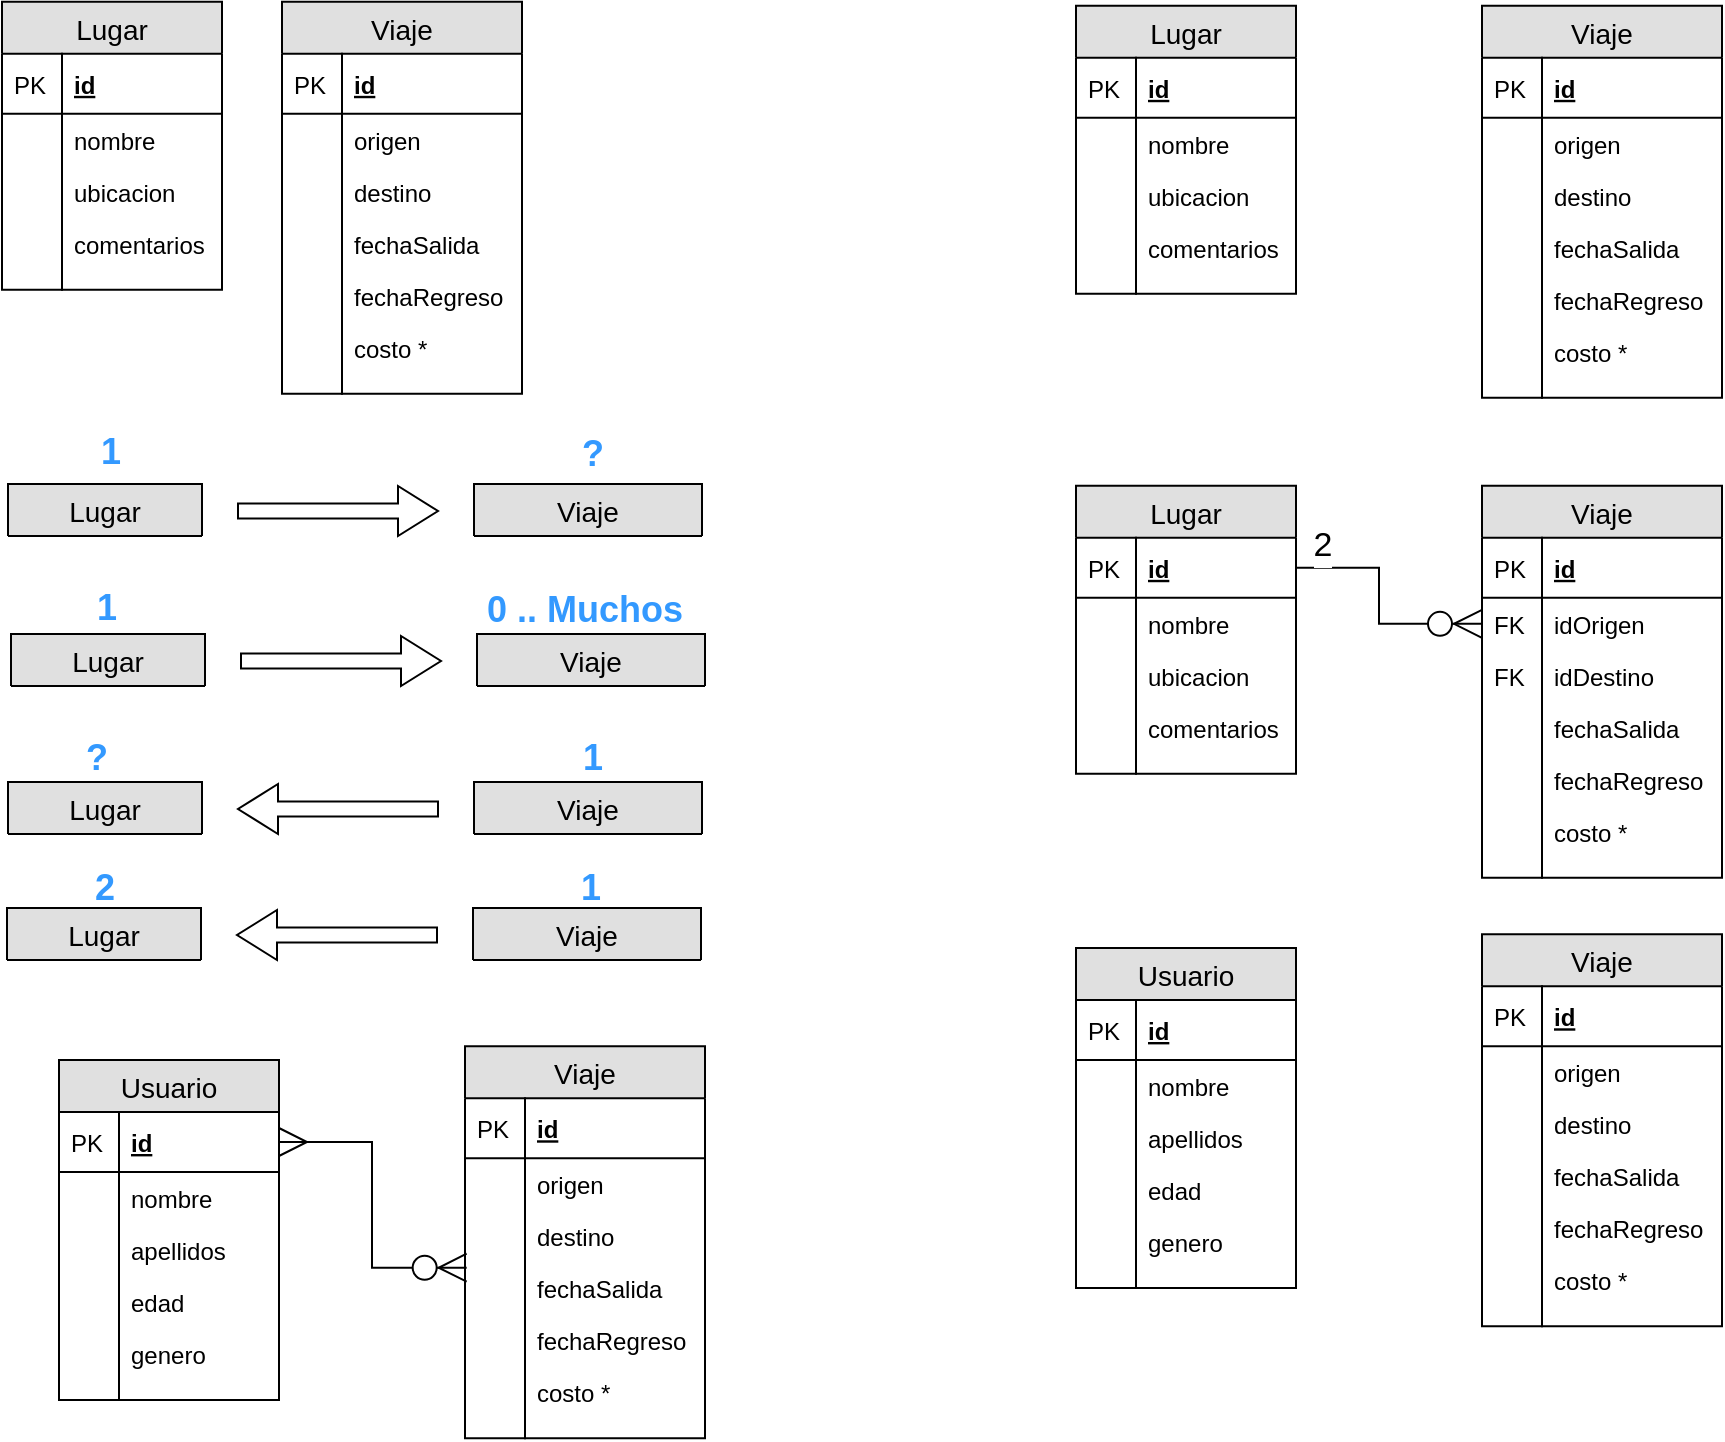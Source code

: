<mxfile version="10.7.5" type="device"><diagram name="Page-1" id="e56a1550-8fbb-45ad-956c-1786394a9013"><mxGraphModel dx="698" dy="542" grid="1" gridSize="10" guides="1" tooltips="1" connect="1" arrows="1" fold="1" page="1" pageScale="1" pageWidth="1100" pageHeight="850" background="#ffffff" math="0" shadow="0"><root><mxCell id="0"/><mxCell id="1" parent="0"/><mxCell id="Sz7fi59WPc4b9GQPFACp-135" value="" style="shape=singleArrow;whiteSpace=wrap;html=1;strokeColor=#000000;" parent="1" vertex="1"><mxGeometry x="158" y="290" width="100" height="25" as="geometry"/></mxCell><mxCell id="Sz7fi59WPc4b9GQPFACp-176" value="1" style="text;resizable=0;autosize=1;align=center;verticalAlign=middle;points=[];fillColor=none;strokeColor=none;rounded=0;fontSize=18;fontColor=#3399FF;fontStyle=1;labelBackgroundColor=none;labelBorderColor=none;html=1;" parent="1" vertex="1"><mxGeometry x="84" y="263" width="20" height="20" as="geometry"/></mxCell><mxCell id="Sz7fi59WPc4b9GQPFACp-177" value="?" style="text;resizable=0;autosize=1;align=center;verticalAlign=middle;points=[];fillColor=none;strokeColor=none;rounded=0;fontSize=18;fontColor=#3399FF;fontStyle=1;labelBackgroundColor=none;labelBorderColor=none;html=1;" parent="1" vertex="1"><mxGeometry x="320" y="259" width="30" height="30" as="geometry"/></mxCell><mxCell id="Sz7fi59WPc4b9GQPFACp-201" value="1" style="text;resizable=0;autosize=1;align=center;verticalAlign=middle;points=[];fillColor=none;strokeColor=none;rounded=0;fontSize=18;fontColor=#3399FF;fontStyle=1;labelBackgroundColor=none;labelBorderColor=none;html=1;" parent="1" vertex="1"><mxGeometry x="82" y="341" width="20" height="20" as="geometry"/></mxCell><mxCell id="Sz7fi59WPc4b9GQPFACp-202" value="0 .. Muchos" style="text;resizable=0;autosize=1;align=center;verticalAlign=middle;points=[];fillColor=none;strokeColor=none;rounded=0;fontSize=18;fontColor=#3399FF;fontStyle=1;labelBackgroundColor=none;labelBorderColor=none;html=1;" parent="1" vertex="1"><mxGeometry x="276" y="337" width="110" height="30" as="geometry"/></mxCell><mxCell id="Sz7fi59WPc4b9GQPFACp-226" value="?" style="text;resizable=0;autosize=1;align=center;verticalAlign=middle;points=[];fillColor=none;strokeColor=none;rounded=0;fontSize=18;fontColor=#3399FF;fontStyle=1;labelBackgroundColor=none;labelBorderColor=none;html=1;" parent="1" vertex="1"><mxGeometry x="72" y="411" width="30" height="30" as="geometry"/></mxCell><mxCell id="Sz7fi59WPc4b9GQPFACp-227" value="1" style="text;resizable=0;autosize=1;align=center;verticalAlign=middle;points=[];fillColor=none;strokeColor=none;rounded=0;fontSize=18;fontColor=#3399FF;fontStyle=1;labelBackgroundColor=none;labelBorderColor=none;html=1;" parent="1" vertex="1"><mxGeometry x="320" y="411" width="30" height="30" as="geometry"/></mxCell><mxCell id="Sz7fi59WPc4b9GQPFACp-251" value="2" style="text;resizable=0;autosize=1;align=center;verticalAlign=middle;points=[];fillColor=none;strokeColor=none;rounded=0;fontSize=18;fontColor=#3399FF;fontStyle=1;labelBackgroundColor=none;labelBorderColor=none;html=1;" parent="1" vertex="1"><mxGeometry x="76" y="476" width="30" height="30" as="geometry"/></mxCell><mxCell id="Sz7fi59WPc4b9GQPFACp-252" value="1" style="text;resizable=0;autosize=1;align=center;verticalAlign=middle;points=[];fillColor=none;strokeColor=none;rounded=0;fontSize=18;fontColor=#3399FF;fontStyle=1;labelBackgroundColor=none;labelBorderColor=none;html=1;" parent="1" vertex="1"><mxGeometry x="319" y="476" width="30" height="30" as="geometry"/></mxCell><mxCell id="Sz7fi59WPc4b9GQPFACp-278" value="" style="shape=image;html=1;verticalAlign=top;verticalLabelPosition=bottom;labelBackgroundColor=#ffffff;imageAspect=0;aspect=fixed;image=https://cdn4.iconfinder.com/data/icons/universal-7/614/13_-_Question-128.png" parent="1" vertex="1"><mxGeometry x="704" y="106" width="53" height="53" as="geometry"/></mxCell><mxCell id="gwxOQuRY3sZXlIa0deND-29" value="Lugar" style="swimlane;fontStyle=0;childLayout=stackLayout;horizontal=1;startSize=26;fillColor=#e0e0e0;horizontalStack=0;resizeParent=1;resizeParentMax=0;resizeLast=0;collapsible=1;marginBottom=0;swimlaneFillColor=#ffffff;align=center;fontSize=14;" parent="1" vertex="1" collapsed="1"><mxGeometry x="43" y="289" width="97" height="26" as="geometry"><mxRectangle x="32" y="320.02" width="110" height="196" as="alternateBounds"/></mxGeometry></mxCell><mxCell id="gwxOQuRY3sZXlIa0deND-30" value="id" style="shape=partialRectangle;top=0;left=0;right=0;bottom=1;align=left;verticalAlign=middle;fillColor=none;spacingLeft=34;spacingRight=4;overflow=hidden;rotatable=0;points=[[0,0.5],[1,0.5]];portConstraint=eastwest;dropTarget=0;fontStyle=5;fontSize=12;" parent="gwxOQuRY3sZXlIa0deND-29" vertex="1"><mxGeometry y="26" width="97" height="30" as="geometry"/></mxCell><mxCell id="gwxOQuRY3sZXlIa0deND-31" value="PK" style="shape=partialRectangle;top=0;left=0;bottom=0;fillColor=none;align=left;verticalAlign=middle;spacingLeft=4;spacingRight=4;overflow=hidden;rotatable=0;points=[];portConstraint=eastwest;part=1;fontSize=12;" parent="gwxOQuRY3sZXlIa0deND-30" vertex="1" connectable="0"><mxGeometry width="30" height="30" as="geometry"/></mxCell><mxCell id="gwxOQuRY3sZXlIa0deND-32" value="nombre" style="shape=partialRectangle;top=0;left=0;right=0;bottom=0;align=left;verticalAlign=top;fillColor=none;spacingLeft=34;spacingRight=4;overflow=hidden;rotatable=0;points=[[0,0.5],[1,0.5]];portConstraint=eastwest;dropTarget=0;fontSize=12;" parent="gwxOQuRY3sZXlIa0deND-29" vertex="1"><mxGeometry y="56" width="97" height="26" as="geometry"/></mxCell><mxCell id="gwxOQuRY3sZXlIa0deND-33" value="" style="shape=partialRectangle;top=0;left=0;bottom=0;fillColor=none;align=left;verticalAlign=top;spacingLeft=4;spacingRight=4;overflow=hidden;rotatable=0;points=[];portConstraint=eastwest;part=1;fontSize=12;" parent="gwxOQuRY3sZXlIa0deND-32" vertex="1" connectable="0"><mxGeometry width="30" height="26" as="geometry"/></mxCell><mxCell id="gwxOQuRY3sZXlIa0deND-34" value="apellidos" style="shape=partialRectangle;top=0;left=0;right=0;bottom=0;align=left;verticalAlign=top;fillColor=none;spacingLeft=34;spacingRight=4;overflow=hidden;rotatable=0;points=[[0,0.5],[1,0.5]];portConstraint=eastwest;dropTarget=0;fontSize=12;" parent="gwxOQuRY3sZXlIa0deND-29" vertex="1"><mxGeometry y="82" width="97" height="26" as="geometry"/></mxCell><mxCell id="gwxOQuRY3sZXlIa0deND-35" value="" style="shape=partialRectangle;top=0;left=0;bottom=0;fillColor=none;align=left;verticalAlign=top;spacingLeft=4;spacingRight=4;overflow=hidden;rotatable=0;points=[];portConstraint=eastwest;part=1;fontSize=12;" parent="gwxOQuRY3sZXlIa0deND-34" vertex="1" connectable="0"><mxGeometry width="30" height="26" as="geometry"/></mxCell><mxCell id="gwxOQuRY3sZXlIa0deND-36" value="edad" style="shape=partialRectangle;top=0;left=0;right=0;bottom=0;align=left;verticalAlign=top;fillColor=none;spacingLeft=34;spacingRight=4;overflow=hidden;rotatable=0;points=[[0,0.5],[1,0.5]];portConstraint=eastwest;dropTarget=0;fontSize=12;" parent="gwxOQuRY3sZXlIa0deND-29" vertex="1"><mxGeometry y="108" width="97" height="26" as="geometry"/></mxCell><mxCell id="gwxOQuRY3sZXlIa0deND-37" value="" style="shape=partialRectangle;top=0;left=0;bottom=0;fillColor=none;align=left;verticalAlign=top;spacingLeft=4;spacingRight=4;overflow=hidden;rotatable=0;points=[];portConstraint=eastwest;part=1;fontSize=12;" parent="gwxOQuRY3sZXlIa0deND-36" vertex="1" connectable="0"><mxGeometry width="30" height="26" as="geometry"/></mxCell><mxCell id="gwxOQuRY3sZXlIa0deND-38" value="genero" style="shape=partialRectangle;top=0;left=0;right=0;bottom=0;align=left;verticalAlign=top;fillColor=none;spacingLeft=34;spacingRight=4;overflow=hidden;rotatable=0;points=[[0,0.5],[1,0.5]];portConstraint=eastwest;dropTarget=0;fontSize=12;" parent="gwxOQuRY3sZXlIa0deND-29" vertex="1"><mxGeometry y="134" width="97" height="26" as="geometry"/></mxCell><mxCell id="gwxOQuRY3sZXlIa0deND-39" value="" style="shape=partialRectangle;top=0;left=0;bottom=0;fillColor=none;align=left;verticalAlign=top;spacingLeft=4;spacingRight=4;overflow=hidden;rotatable=0;points=[];portConstraint=eastwest;part=1;fontSize=12;" parent="gwxOQuRY3sZXlIa0deND-38" vertex="1" connectable="0"><mxGeometry width="30" height="26" as="geometry"/></mxCell><mxCell id="gwxOQuRY3sZXlIa0deND-40" value="direccion" style="shape=partialRectangle;top=0;left=0;right=0;bottom=0;align=left;verticalAlign=top;fillColor=none;spacingLeft=34;spacingRight=4;overflow=hidden;rotatable=0;points=[[0,0.5],[1,0.5]];portConstraint=eastwest;dropTarget=0;fontSize=12;" parent="gwxOQuRY3sZXlIa0deND-29" vertex="1"><mxGeometry y="160" width="97" height="26" as="geometry"/></mxCell><mxCell id="gwxOQuRY3sZXlIa0deND-41" value="" style="shape=partialRectangle;top=0;left=0;bottom=0;fillColor=none;align=left;verticalAlign=top;spacingLeft=4;spacingRight=4;overflow=hidden;rotatable=0;points=[];portConstraint=eastwest;part=1;fontSize=12;" parent="gwxOQuRY3sZXlIa0deND-40" vertex="1" connectable="0"><mxGeometry width="30" height="26" as="geometry"/></mxCell><mxCell id="gwxOQuRY3sZXlIa0deND-42" value="" style="shape=partialRectangle;top=0;left=0;right=0;bottom=0;align=left;verticalAlign=top;fillColor=none;spacingLeft=34;spacingRight=4;overflow=hidden;rotatable=0;points=[[0,0.5],[1,0.5]];portConstraint=eastwest;dropTarget=0;fontSize=12;" parent="gwxOQuRY3sZXlIa0deND-29" vertex="1"><mxGeometry y="186" width="97" height="10" as="geometry"/></mxCell><mxCell id="gwxOQuRY3sZXlIa0deND-43" value="" style="shape=partialRectangle;top=0;left=0;bottom=0;fillColor=none;align=left;verticalAlign=top;spacingLeft=4;spacingRight=4;overflow=hidden;rotatable=0;points=[];portConstraint=eastwest;part=1;fontSize=12;" parent="gwxOQuRY3sZXlIa0deND-42" vertex="1" connectable="0"><mxGeometry width="30" height="10" as="geometry"/></mxCell><mxCell id="gwxOQuRY3sZXlIa0deND-44" value="Viaje" style="swimlane;fontStyle=0;childLayout=stackLayout;horizontal=1;startSize=26;fillColor=#e0e0e0;horizontalStack=0;resizeParent=1;resizeParentMax=0;resizeLast=0;collapsible=1;marginBottom=0;swimlaneFillColor=#ffffff;align=center;fontSize=14;" parent="1" vertex="1" collapsed="1"><mxGeometry x="276" y="289" width="114" height="26" as="geometry"><mxRectangle x="276" y="320.02" width="110" height="170" as="alternateBounds"/></mxGeometry></mxCell><mxCell id="gwxOQuRY3sZXlIa0deND-45" value="id" style="shape=partialRectangle;top=0;left=0;right=0;bottom=1;align=left;verticalAlign=middle;fillColor=none;spacingLeft=34;spacingRight=4;overflow=hidden;rotatable=0;points=[[0,0.5],[1,0.5]];portConstraint=eastwest;dropTarget=0;fontStyle=5;fontSize=12;" parent="gwxOQuRY3sZXlIa0deND-44" vertex="1"><mxGeometry y="26" width="114" height="30" as="geometry"/></mxCell><mxCell id="gwxOQuRY3sZXlIa0deND-46" value="PK" style="shape=partialRectangle;top=0;left=0;bottom=0;fillColor=none;align=left;verticalAlign=middle;spacingLeft=4;spacingRight=4;overflow=hidden;rotatable=0;points=[];portConstraint=eastwest;part=1;fontSize=12;" parent="gwxOQuRY3sZXlIa0deND-45" vertex="1" connectable="0"><mxGeometry width="30" height="30" as="geometry"/></mxCell><mxCell id="gwxOQuRY3sZXlIa0deND-47" value="libro" style="shape=partialRectangle;top=0;left=0;right=0;bottom=0;align=left;verticalAlign=top;fillColor=none;spacingLeft=34;spacingRight=4;overflow=hidden;rotatable=0;points=[[0,0.5],[1,0.5]];portConstraint=eastwest;dropTarget=0;fontSize=12;" parent="gwxOQuRY3sZXlIa0deND-44" vertex="1"><mxGeometry y="56" width="114" height="26" as="geometry"/></mxCell><mxCell id="gwxOQuRY3sZXlIa0deND-48" value="" style="shape=partialRectangle;top=0;left=0;bottom=0;fillColor=none;align=left;verticalAlign=top;spacingLeft=4;spacingRight=4;overflow=hidden;rotatable=0;points=[];portConstraint=eastwest;part=1;fontSize=12;" parent="gwxOQuRY3sZXlIa0deND-47" vertex="1" connectable="0"><mxGeometry width="30" height="26" as="geometry"/></mxCell><mxCell id="gwxOQuRY3sZXlIa0deND-49" value="usuario" style="shape=partialRectangle;top=0;left=0;right=0;bottom=0;align=left;verticalAlign=top;fillColor=none;spacingLeft=34;spacingRight=4;overflow=hidden;rotatable=0;points=[[0,0.5],[1,0.5]];portConstraint=eastwest;dropTarget=0;fontSize=12;" parent="gwxOQuRY3sZXlIa0deND-44" vertex="1"><mxGeometry y="82" width="114" height="26" as="geometry"/></mxCell><mxCell id="gwxOQuRY3sZXlIa0deND-50" value="" style="shape=partialRectangle;top=0;left=0;bottom=0;fillColor=none;align=left;verticalAlign=top;spacingLeft=4;spacingRight=4;overflow=hidden;rotatable=0;points=[];portConstraint=eastwest;part=1;fontSize=12;" parent="gwxOQuRY3sZXlIa0deND-49" vertex="1" connectable="0"><mxGeometry width="30" height="26" as="geometry"/></mxCell><mxCell id="gwxOQuRY3sZXlIa0deND-51" value="fechaPre" style="shape=partialRectangle;top=0;left=0;right=0;bottom=0;align=left;verticalAlign=top;fillColor=none;spacingLeft=34;spacingRight=4;overflow=hidden;rotatable=0;points=[[0,0.5],[1,0.5]];portConstraint=eastwest;dropTarget=0;fontSize=12;" parent="gwxOQuRY3sZXlIa0deND-44" vertex="1"><mxGeometry y="108" width="114" height="26" as="geometry"/></mxCell><mxCell id="gwxOQuRY3sZXlIa0deND-52" value="" style="shape=partialRectangle;top=0;left=0;bottom=0;fillColor=none;align=left;verticalAlign=top;spacingLeft=4;spacingRight=4;overflow=hidden;rotatable=0;points=[];portConstraint=eastwest;part=1;fontSize=12;" parent="gwxOQuRY3sZXlIa0deND-51" vertex="1" connectable="0"><mxGeometry width="30" height="26" as="geometry"/></mxCell><mxCell id="gwxOQuRY3sZXlIa0deND-53" value="fechaDev" style="shape=partialRectangle;top=0;left=0;right=0;bottom=0;align=left;verticalAlign=top;fillColor=none;spacingLeft=34;spacingRight=4;overflow=hidden;rotatable=0;points=[[0,0.5],[1,0.5]];portConstraint=eastwest;dropTarget=0;fontSize=12;" parent="gwxOQuRY3sZXlIa0deND-44" vertex="1"><mxGeometry y="134" width="114" height="26" as="geometry"/></mxCell><mxCell id="gwxOQuRY3sZXlIa0deND-54" value="" style="shape=partialRectangle;top=0;left=0;bottom=0;fillColor=none;align=left;verticalAlign=top;spacingLeft=4;spacingRight=4;overflow=hidden;rotatable=0;points=[];portConstraint=eastwest;part=1;fontSize=12;" parent="gwxOQuRY3sZXlIa0deND-53" vertex="1" connectable="0"><mxGeometry width="30" height="26" as="geometry"/></mxCell><mxCell id="gwxOQuRY3sZXlIa0deND-55" value="" style="shape=partialRectangle;top=0;left=0;right=0;bottom=0;align=left;verticalAlign=top;fillColor=none;spacingLeft=34;spacingRight=4;overflow=hidden;rotatable=0;points=[[0,0.5],[1,0.5]];portConstraint=eastwest;dropTarget=0;fontSize=12;" parent="gwxOQuRY3sZXlIa0deND-44" vertex="1"><mxGeometry y="160" width="114" height="10" as="geometry"/></mxCell><mxCell id="gwxOQuRY3sZXlIa0deND-56" value="" style="shape=partialRectangle;top=0;left=0;bottom=0;fillColor=none;align=left;verticalAlign=top;spacingLeft=4;spacingRight=4;overflow=hidden;rotatable=0;points=[];portConstraint=eastwest;part=1;fontSize=12;" parent="gwxOQuRY3sZXlIa0deND-55" vertex="1" connectable="0"><mxGeometry width="30" height="10" as="geometry"/></mxCell><mxCell id="gwxOQuRY3sZXlIa0deND-57" value="" style="shape=singleArrow;whiteSpace=wrap;html=1;strokeColor=#000000;" parent="1" vertex="1"><mxGeometry x="159.5" y="365" width="100" height="25" as="geometry"/></mxCell><mxCell id="gwxOQuRY3sZXlIa0deND-58" value="Lugar" style="swimlane;fontStyle=0;childLayout=stackLayout;horizontal=1;startSize=26;fillColor=#e0e0e0;horizontalStack=0;resizeParent=1;resizeParentMax=0;resizeLast=0;collapsible=1;marginBottom=0;swimlaneFillColor=#ffffff;align=center;fontSize=14;" parent="1" vertex="1" collapsed="1"><mxGeometry x="44.5" y="364" width="97" height="26" as="geometry"><mxRectangle x="32" y="320.02" width="110" height="196" as="alternateBounds"/></mxGeometry></mxCell><mxCell id="gwxOQuRY3sZXlIa0deND-59" value="id" style="shape=partialRectangle;top=0;left=0;right=0;bottom=1;align=left;verticalAlign=middle;fillColor=none;spacingLeft=34;spacingRight=4;overflow=hidden;rotatable=0;points=[[0,0.5],[1,0.5]];portConstraint=eastwest;dropTarget=0;fontStyle=5;fontSize=12;" parent="gwxOQuRY3sZXlIa0deND-58" vertex="1"><mxGeometry y="26" width="97" height="30" as="geometry"/></mxCell><mxCell id="gwxOQuRY3sZXlIa0deND-60" value="PK" style="shape=partialRectangle;top=0;left=0;bottom=0;fillColor=none;align=left;verticalAlign=middle;spacingLeft=4;spacingRight=4;overflow=hidden;rotatable=0;points=[];portConstraint=eastwest;part=1;fontSize=12;" parent="gwxOQuRY3sZXlIa0deND-59" vertex="1" connectable="0"><mxGeometry width="30" height="30" as="geometry"/></mxCell><mxCell id="gwxOQuRY3sZXlIa0deND-61" value="nombre" style="shape=partialRectangle;top=0;left=0;right=0;bottom=0;align=left;verticalAlign=top;fillColor=none;spacingLeft=34;spacingRight=4;overflow=hidden;rotatable=0;points=[[0,0.5],[1,0.5]];portConstraint=eastwest;dropTarget=0;fontSize=12;" parent="gwxOQuRY3sZXlIa0deND-58" vertex="1"><mxGeometry y="56" width="97" height="26" as="geometry"/></mxCell><mxCell id="gwxOQuRY3sZXlIa0deND-62" value="" style="shape=partialRectangle;top=0;left=0;bottom=0;fillColor=none;align=left;verticalAlign=top;spacingLeft=4;spacingRight=4;overflow=hidden;rotatable=0;points=[];portConstraint=eastwest;part=1;fontSize=12;" parent="gwxOQuRY3sZXlIa0deND-61" vertex="1" connectable="0"><mxGeometry width="30" height="26" as="geometry"/></mxCell><mxCell id="gwxOQuRY3sZXlIa0deND-63" value="apellidos" style="shape=partialRectangle;top=0;left=0;right=0;bottom=0;align=left;verticalAlign=top;fillColor=none;spacingLeft=34;spacingRight=4;overflow=hidden;rotatable=0;points=[[0,0.5],[1,0.5]];portConstraint=eastwest;dropTarget=0;fontSize=12;" parent="gwxOQuRY3sZXlIa0deND-58" vertex="1"><mxGeometry y="82" width="97" height="26" as="geometry"/></mxCell><mxCell id="gwxOQuRY3sZXlIa0deND-64" value="" style="shape=partialRectangle;top=0;left=0;bottom=0;fillColor=none;align=left;verticalAlign=top;spacingLeft=4;spacingRight=4;overflow=hidden;rotatable=0;points=[];portConstraint=eastwest;part=1;fontSize=12;" parent="gwxOQuRY3sZXlIa0deND-63" vertex="1" connectable="0"><mxGeometry width="30" height="26" as="geometry"/></mxCell><mxCell id="gwxOQuRY3sZXlIa0deND-65" value="edad" style="shape=partialRectangle;top=0;left=0;right=0;bottom=0;align=left;verticalAlign=top;fillColor=none;spacingLeft=34;spacingRight=4;overflow=hidden;rotatable=0;points=[[0,0.5],[1,0.5]];portConstraint=eastwest;dropTarget=0;fontSize=12;" parent="gwxOQuRY3sZXlIa0deND-58" vertex="1"><mxGeometry y="108" width="97" height="26" as="geometry"/></mxCell><mxCell id="gwxOQuRY3sZXlIa0deND-66" value="" style="shape=partialRectangle;top=0;left=0;bottom=0;fillColor=none;align=left;verticalAlign=top;spacingLeft=4;spacingRight=4;overflow=hidden;rotatable=0;points=[];portConstraint=eastwest;part=1;fontSize=12;" parent="gwxOQuRY3sZXlIa0deND-65" vertex="1" connectable="0"><mxGeometry width="30" height="26" as="geometry"/></mxCell><mxCell id="gwxOQuRY3sZXlIa0deND-67" value="genero" style="shape=partialRectangle;top=0;left=0;right=0;bottom=0;align=left;verticalAlign=top;fillColor=none;spacingLeft=34;spacingRight=4;overflow=hidden;rotatable=0;points=[[0,0.5],[1,0.5]];portConstraint=eastwest;dropTarget=0;fontSize=12;" parent="gwxOQuRY3sZXlIa0deND-58" vertex="1"><mxGeometry y="134" width="97" height="26" as="geometry"/></mxCell><mxCell id="gwxOQuRY3sZXlIa0deND-68" value="" style="shape=partialRectangle;top=0;left=0;bottom=0;fillColor=none;align=left;verticalAlign=top;spacingLeft=4;spacingRight=4;overflow=hidden;rotatable=0;points=[];portConstraint=eastwest;part=1;fontSize=12;" parent="gwxOQuRY3sZXlIa0deND-67" vertex="1" connectable="0"><mxGeometry width="30" height="26" as="geometry"/></mxCell><mxCell id="gwxOQuRY3sZXlIa0deND-69" value="direccion" style="shape=partialRectangle;top=0;left=0;right=0;bottom=0;align=left;verticalAlign=top;fillColor=none;spacingLeft=34;spacingRight=4;overflow=hidden;rotatable=0;points=[[0,0.5],[1,0.5]];portConstraint=eastwest;dropTarget=0;fontSize=12;" parent="gwxOQuRY3sZXlIa0deND-58" vertex="1"><mxGeometry y="160" width="97" height="26" as="geometry"/></mxCell><mxCell id="gwxOQuRY3sZXlIa0deND-70" value="" style="shape=partialRectangle;top=0;left=0;bottom=0;fillColor=none;align=left;verticalAlign=top;spacingLeft=4;spacingRight=4;overflow=hidden;rotatable=0;points=[];portConstraint=eastwest;part=1;fontSize=12;" parent="gwxOQuRY3sZXlIa0deND-69" vertex="1" connectable="0"><mxGeometry width="30" height="26" as="geometry"/></mxCell><mxCell id="gwxOQuRY3sZXlIa0deND-71" value="" style="shape=partialRectangle;top=0;left=0;right=0;bottom=0;align=left;verticalAlign=top;fillColor=none;spacingLeft=34;spacingRight=4;overflow=hidden;rotatable=0;points=[[0,0.5],[1,0.5]];portConstraint=eastwest;dropTarget=0;fontSize=12;" parent="gwxOQuRY3sZXlIa0deND-58" vertex="1"><mxGeometry y="186" width="97" height="10" as="geometry"/></mxCell><mxCell id="gwxOQuRY3sZXlIa0deND-72" value="" style="shape=partialRectangle;top=0;left=0;bottom=0;fillColor=none;align=left;verticalAlign=top;spacingLeft=4;spacingRight=4;overflow=hidden;rotatable=0;points=[];portConstraint=eastwest;part=1;fontSize=12;" parent="gwxOQuRY3sZXlIa0deND-71" vertex="1" connectable="0"><mxGeometry width="30" height="10" as="geometry"/></mxCell><mxCell id="gwxOQuRY3sZXlIa0deND-73" value="Viaje" style="swimlane;fontStyle=0;childLayout=stackLayout;horizontal=1;startSize=26;fillColor=#e0e0e0;horizontalStack=0;resizeParent=1;resizeParentMax=0;resizeLast=0;collapsible=1;marginBottom=0;swimlaneFillColor=#ffffff;align=center;fontSize=14;" parent="1" vertex="1" collapsed="1"><mxGeometry x="277.5" y="364" width="114" height="26" as="geometry"><mxRectangle x="276" y="320.02" width="110" height="170" as="alternateBounds"/></mxGeometry></mxCell><mxCell id="gwxOQuRY3sZXlIa0deND-74" value="id" style="shape=partialRectangle;top=0;left=0;right=0;bottom=1;align=left;verticalAlign=middle;fillColor=none;spacingLeft=34;spacingRight=4;overflow=hidden;rotatable=0;points=[[0,0.5],[1,0.5]];portConstraint=eastwest;dropTarget=0;fontStyle=5;fontSize=12;" parent="gwxOQuRY3sZXlIa0deND-73" vertex="1"><mxGeometry y="26" width="114" height="30" as="geometry"/></mxCell><mxCell id="gwxOQuRY3sZXlIa0deND-75" value="PK" style="shape=partialRectangle;top=0;left=0;bottom=0;fillColor=none;align=left;verticalAlign=middle;spacingLeft=4;spacingRight=4;overflow=hidden;rotatable=0;points=[];portConstraint=eastwest;part=1;fontSize=12;" parent="gwxOQuRY3sZXlIa0deND-74" vertex="1" connectable="0"><mxGeometry width="30" height="30" as="geometry"/></mxCell><mxCell id="gwxOQuRY3sZXlIa0deND-76" value="libro" style="shape=partialRectangle;top=0;left=0;right=0;bottom=0;align=left;verticalAlign=top;fillColor=none;spacingLeft=34;spacingRight=4;overflow=hidden;rotatable=0;points=[[0,0.5],[1,0.5]];portConstraint=eastwest;dropTarget=0;fontSize=12;" parent="gwxOQuRY3sZXlIa0deND-73" vertex="1"><mxGeometry y="56" width="114" height="26" as="geometry"/></mxCell><mxCell id="gwxOQuRY3sZXlIa0deND-77" value="" style="shape=partialRectangle;top=0;left=0;bottom=0;fillColor=none;align=left;verticalAlign=top;spacingLeft=4;spacingRight=4;overflow=hidden;rotatable=0;points=[];portConstraint=eastwest;part=1;fontSize=12;" parent="gwxOQuRY3sZXlIa0deND-76" vertex="1" connectable="0"><mxGeometry width="30" height="26" as="geometry"/></mxCell><mxCell id="gwxOQuRY3sZXlIa0deND-78" value="usuario" style="shape=partialRectangle;top=0;left=0;right=0;bottom=0;align=left;verticalAlign=top;fillColor=none;spacingLeft=34;spacingRight=4;overflow=hidden;rotatable=0;points=[[0,0.5],[1,0.5]];portConstraint=eastwest;dropTarget=0;fontSize=12;" parent="gwxOQuRY3sZXlIa0deND-73" vertex="1"><mxGeometry y="82" width="114" height="26" as="geometry"/></mxCell><mxCell id="gwxOQuRY3sZXlIa0deND-79" value="" style="shape=partialRectangle;top=0;left=0;bottom=0;fillColor=none;align=left;verticalAlign=top;spacingLeft=4;spacingRight=4;overflow=hidden;rotatable=0;points=[];portConstraint=eastwest;part=1;fontSize=12;" parent="gwxOQuRY3sZXlIa0deND-78" vertex="1" connectable="0"><mxGeometry width="30" height="26" as="geometry"/></mxCell><mxCell id="gwxOQuRY3sZXlIa0deND-80" value="fechaPre" style="shape=partialRectangle;top=0;left=0;right=0;bottom=0;align=left;verticalAlign=top;fillColor=none;spacingLeft=34;spacingRight=4;overflow=hidden;rotatable=0;points=[[0,0.5],[1,0.5]];portConstraint=eastwest;dropTarget=0;fontSize=12;" parent="gwxOQuRY3sZXlIa0deND-73" vertex="1"><mxGeometry y="108" width="114" height="26" as="geometry"/></mxCell><mxCell id="gwxOQuRY3sZXlIa0deND-81" value="" style="shape=partialRectangle;top=0;left=0;bottom=0;fillColor=none;align=left;verticalAlign=top;spacingLeft=4;spacingRight=4;overflow=hidden;rotatable=0;points=[];portConstraint=eastwest;part=1;fontSize=12;" parent="gwxOQuRY3sZXlIa0deND-80" vertex="1" connectable="0"><mxGeometry width="30" height="26" as="geometry"/></mxCell><mxCell id="gwxOQuRY3sZXlIa0deND-82" value="fechaDev" style="shape=partialRectangle;top=0;left=0;right=0;bottom=0;align=left;verticalAlign=top;fillColor=none;spacingLeft=34;spacingRight=4;overflow=hidden;rotatable=0;points=[[0,0.5],[1,0.5]];portConstraint=eastwest;dropTarget=0;fontSize=12;" parent="gwxOQuRY3sZXlIa0deND-73" vertex="1"><mxGeometry y="134" width="114" height="26" as="geometry"/></mxCell><mxCell id="gwxOQuRY3sZXlIa0deND-83" value="" style="shape=partialRectangle;top=0;left=0;bottom=0;fillColor=none;align=left;verticalAlign=top;spacingLeft=4;spacingRight=4;overflow=hidden;rotatable=0;points=[];portConstraint=eastwest;part=1;fontSize=12;" parent="gwxOQuRY3sZXlIa0deND-82" vertex="1" connectable="0"><mxGeometry width="30" height="26" as="geometry"/></mxCell><mxCell id="gwxOQuRY3sZXlIa0deND-84" value="" style="shape=partialRectangle;top=0;left=0;right=0;bottom=0;align=left;verticalAlign=top;fillColor=none;spacingLeft=34;spacingRight=4;overflow=hidden;rotatable=0;points=[[0,0.5],[1,0.5]];portConstraint=eastwest;dropTarget=0;fontSize=12;" parent="gwxOQuRY3sZXlIa0deND-73" vertex="1"><mxGeometry y="160" width="114" height="10" as="geometry"/></mxCell><mxCell id="gwxOQuRY3sZXlIa0deND-85" value="" style="shape=partialRectangle;top=0;left=0;bottom=0;fillColor=none;align=left;verticalAlign=top;spacingLeft=4;spacingRight=4;overflow=hidden;rotatable=0;points=[];portConstraint=eastwest;part=1;fontSize=12;" parent="gwxOQuRY3sZXlIa0deND-84" vertex="1" connectable="0"><mxGeometry width="30" height="10" as="geometry"/></mxCell><mxCell id="gwxOQuRY3sZXlIa0deND-86" value="" style="shape=singleArrow;whiteSpace=wrap;html=1;strokeColor=#000000;flipH=1;" parent="1" vertex="1"><mxGeometry x="158" y="439" width="100" height="25" as="geometry"/></mxCell><mxCell id="gwxOQuRY3sZXlIa0deND-87" value="Lugar" style="swimlane;fontStyle=0;childLayout=stackLayout;horizontal=1;startSize=26;fillColor=#e0e0e0;horizontalStack=0;resizeParent=1;resizeParentMax=0;resizeLast=0;collapsible=1;marginBottom=0;swimlaneFillColor=#ffffff;align=center;fontSize=14;" parent="1" vertex="1" collapsed="1"><mxGeometry x="43" y="438" width="97" height="26" as="geometry"><mxRectangle x="32" y="320.02" width="110" height="196" as="alternateBounds"/></mxGeometry></mxCell><mxCell id="gwxOQuRY3sZXlIa0deND-88" value="id" style="shape=partialRectangle;top=0;left=0;right=0;bottom=1;align=left;verticalAlign=middle;fillColor=none;spacingLeft=34;spacingRight=4;overflow=hidden;rotatable=0;points=[[0,0.5],[1,0.5]];portConstraint=eastwest;dropTarget=0;fontStyle=5;fontSize=12;" parent="gwxOQuRY3sZXlIa0deND-87" vertex="1"><mxGeometry y="26" width="97" height="30" as="geometry"/></mxCell><mxCell id="gwxOQuRY3sZXlIa0deND-89" value="PK" style="shape=partialRectangle;top=0;left=0;bottom=0;fillColor=none;align=left;verticalAlign=middle;spacingLeft=4;spacingRight=4;overflow=hidden;rotatable=0;points=[];portConstraint=eastwest;part=1;fontSize=12;" parent="gwxOQuRY3sZXlIa0deND-88" vertex="1" connectable="0"><mxGeometry width="30" height="30" as="geometry"/></mxCell><mxCell id="gwxOQuRY3sZXlIa0deND-90" value="nombre" style="shape=partialRectangle;top=0;left=0;right=0;bottom=0;align=left;verticalAlign=top;fillColor=none;spacingLeft=34;spacingRight=4;overflow=hidden;rotatable=0;points=[[0,0.5],[1,0.5]];portConstraint=eastwest;dropTarget=0;fontSize=12;" parent="gwxOQuRY3sZXlIa0deND-87" vertex="1"><mxGeometry y="56" width="97" height="26" as="geometry"/></mxCell><mxCell id="gwxOQuRY3sZXlIa0deND-91" value="" style="shape=partialRectangle;top=0;left=0;bottom=0;fillColor=none;align=left;verticalAlign=top;spacingLeft=4;spacingRight=4;overflow=hidden;rotatable=0;points=[];portConstraint=eastwest;part=1;fontSize=12;" parent="gwxOQuRY3sZXlIa0deND-90" vertex="1" connectable="0"><mxGeometry width="30" height="26" as="geometry"/></mxCell><mxCell id="gwxOQuRY3sZXlIa0deND-92" value="apellidos" style="shape=partialRectangle;top=0;left=0;right=0;bottom=0;align=left;verticalAlign=top;fillColor=none;spacingLeft=34;spacingRight=4;overflow=hidden;rotatable=0;points=[[0,0.5],[1,0.5]];portConstraint=eastwest;dropTarget=0;fontSize=12;" parent="gwxOQuRY3sZXlIa0deND-87" vertex="1"><mxGeometry y="82" width="97" height="26" as="geometry"/></mxCell><mxCell id="gwxOQuRY3sZXlIa0deND-93" value="" style="shape=partialRectangle;top=0;left=0;bottom=0;fillColor=none;align=left;verticalAlign=top;spacingLeft=4;spacingRight=4;overflow=hidden;rotatable=0;points=[];portConstraint=eastwest;part=1;fontSize=12;" parent="gwxOQuRY3sZXlIa0deND-92" vertex="1" connectable="0"><mxGeometry width="30" height="26" as="geometry"/></mxCell><mxCell id="gwxOQuRY3sZXlIa0deND-94" value="edad" style="shape=partialRectangle;top=0;left=0;right=0;bottom=0;align=left;verticalAlign=top;fillColor=none;spacingLeft=34;spacingRight=4;overflow=hidden;rotatable=0;points=[[0,0.5],[1,0.5]];portConstraint=eastwest;dropTarget=0;fontSize=12;" parent="gwxOQuRY3sZXlIa0deND-87" vertex="1"><mxGeometry y="108" width="97" height="26" as="geometry"/></mxCell><mxCell id="gwxOQuRY3sZXlIa0deND-95" value="" style="shape=partialRectangle;top=0;left=0;bottom=0;fillColor=none;align=left;verticalAlign=top;spacingLeft=4;spacingRight=4;overflow=hidden;rotatable=0;points=[];portConstraint=eastwest;part=1;fontSize=12;" parent="gwxOQuRY3sZXlIa0deND-94" vertex="1" connectable="0"><mxGeometry width="30" height="26" as="geometry"/></mxCell><mxCell id="gwxOQuRY3sZXlIa0deND-96" value="genero" style="shape=partialRectangle;top=0;left=0;right=0;bottom=0;align=left;verticalAlign=top;fillColor=none;spacingLeft=34;spacingRight=4;overflow=hidden;rotatable=0;points=[[0,0.5],[1,0.5]];portConstraint=eastwest;dropTarget=0;fontSize=12;" parent="gwxOQuRY3sZXlIa0deND-87" vertex="1"><mxGeometry y="134" width="97" height="26" as="geometry"/></mxCell><mxCell id="gwxOQuRY3sZXlIa0deND-97" value="" style="shape=partialRectangle;top=0;left=0;bottom=0;fillColor=none;align=left;verticalAlign=top;spacingLeft=4;spacingRight=4;overflow=hidden;rotatable=0;points=[];portConstraint=eastwest;part=1;fontSize=12;" parent="gwxOQuRY3sZXlIa0deND-96" vertex="1" connectable="0"><mxGeometry width="30" height="26" as="geometry"/></mxCell><mxCell id="gwxOQuRY3sZXlIa0deND-98" value="direccion" style="shape=partialRectangle;top=0;left=0;right=0;bottom=0;align=left;verticalAlign=top;fillColor=none;spacingLeft=34;spacingRight=4;overflow=hidden;rotatable=0;points=[[0,0.5],[1,0.5]];portConstraint=eastwest;dropTarget=0;fontSize=12;" parent="gwxOQuRY3sZXlIa0deND-87" vertex="1"><mxGeometry y="160" width="97" height="26" as="geometry"/></mxCell><mxCell id="gwxOQuRY3sZXlIa0deND-99" value="" style="shape=partialRectangle;top=0;left=0;bottom=0;fillColor=none;align=left;verticalAlign=top;spacingLeft=4;spacingRight=4;overflow=hidden;rotatable=0;points=[];portConstraint=eastwest;part=1;fontSize=12;" parent="gwxOQuRY3sZXlIa0deND-98" vertex="1" connectable="0"><mxGeometry width="30" height="26" as="geometry"/></mxCell><mxCell id="gwxOQuRY3sZXlIa0deND-100" value="" style="shape=partialRectangle;top=0;left=0;right=0;bottom=0;align=left;verticalAlign=top;fillColor=none;spacingLeft=34;spacingRight=4;overflow=hidden;rotatable=0;points=[[0,0.5],[1,0.5]];portConstraint=eastwest;dropTarget=0;fontSize=12;" parent="gwxOQuRY3sZXlIa0deND-87" vertex="1"><mxGeometry y="186" width="97" height="10" as="geometry"/></mxCell><mxCell id="gwxOQuRY3sZXlIa0deND-101" value="" style="shape=partialRectangle;top=0;left=0;bottom=0;fillColor=none;align=left;verticalAlign=top;spacingLeft=4;spacingRight=4;overflow=hidden;rotatable=0;points=[];portConstraint=eastwest;part=1;fontSize=12;" parent="gwxOQuRY3sZXlIa0deND-100" vertex="1" connectable="0"><mxGeometry width="30" height="10" as="geometry"/></mxCell><mxCell id="gwxOQuRY3sZXlIa0deND-102" value="Viaje" style="swimlane;fontStyle=0;childLayout=stackLayout;horizontal=1;startSize=26;fillColor=#e0e0e0;horizontalStack=0;resizeParent=1;resizeParentMax=0;resizeLast=0;collapsible=1;marginBottom=0;swimlaneFillColor=#ffffff;align=center;fontSize=14;" parent="1" vertex="1" collapsed="1"><mxGeometry x="276" y="438" width="114" height="26" as="geometry"><mxRectangle x="276" y="320.02" width="110" height="170" as="alternateBounds"/></mxGeometry></mxCell><mxCell id="gwxOQuRY3sZXlIa0deND-103" value="id" style="shape=partialRectangle;top=0;left=0;right=0;bottom=1;align=left;verticalAlign=middle;fillColor=none;spacingLeft=34;spacingRight=4;overflow=hidden;rotatable=0;points=[[0,0.5],[1,0.5]];portConstraint=eastwest;dropTarget=0;fontStyle=5;fontSize=12;" parent="gwxOQuRY3sZXlIa0deND-102" vertex="1"><mxGeometry y="26" width="114" height="30" as="geometry"/></mxCell><mxCell id="gwxOQuRY3sZXlIa0deND-104" value="PK" style="shape=partialRectangle;top=0;left=0;bottom=0;fillColor=none;align=left;verticalAlign=middle;spacingLeft=4;spacingRight=4;overflow=hidden;rotatable=0;points=[];portConstraint=eastwest;part=1;fontSize=12;" parent="gwxOQuRY3sZXlIa0deND-103" vertex="1" connectable="0"><mxGeometry width="30" height="30" as="geometry"/></mxCell><mxCell id="gwxOQuRY3sZXlIa0deND-105" value="libro" style="shape=partialRectangle;top=0;left=0;right=0;bottom=0;align=left;verticalAlign=top;fillColor=none;spacingLeft=34;spacingRight=4;overflow=hidden;rotatable=0;points=[[0,0.5],[1,0.5]];portConstraint=eastwest;dropTarget=0;fontSize=12;" parent="gwxOQuRY3sZXlIa0deND-102" vertex="1"><mxGeometry y="56" width="114" height="26" as="geometry"/></mxCell><mxCell id="gwxOQuRY3sZXlIa0deND-106" value="" style="shape=partialRectangle;top=0;left=0;bottom=0;fillColor=none;align=left;verticalAlign=top;spacingLeft=4;spacingRight=4;overflow=hidden;rotatable=0;points=[];portConstraint=eastwest;part=1;fontSize=12;" parent="gwxOQuRY3sZXlIa0deND-105" vertex="1" connectable="0"><mxGeometry width="30" height="26" as="geometry"/></mxCell><mxCell id="gwxOQuRY3sZXlIa0deND-107" value="usuario" style="shape=partialRectangle;top=0;left=0;right=0;bottom=0;align=left;verticalAlign=top;fillColor=none;spacingLeft=34;spacingRight=4;overflow=hidden;rotatable=0;points=[[0,0.5],[1,0.5]];portConstraint=eastwest;dropTarget=0;fontSize=12;" parent="gwxOQuRY3sZXlIa0deND-102" vertex="1"><mxGeometry y="82" width="114" height="26" as="geometry"/></mxCell><mxCell id="gwxOQuRY3sZXlIa0deND-108" value="" style="shape=partialRectangle;top=0;left=0;bottom=0;fillColor=none;align=left;verticalAlign=top;spacingLeft=4;spacingRight=4;overflow=hidden;rotatable=0;points=[];portConstraint=eastwest;part=1;fontSize=12;" parent="gwxOQuRY3sZXlIa0deND-107" vertex="1" connectable="0"><mxGeometry width="30" height="26" as="geometry"/></mxCell><mxCell id="gwxOQuRY3sZXlIa0deND-109" value="fechaPre" style="shape=partialRectangle;top=0;left=0;right=0;bottom=0;align=left;verticalAlign=top;fillColor=none;spacingLeft=34;spacingRight=4;overflow=hidden;rotatable=0;points=[[0,0.5],[1,0.5]];portConstraint=eastwest;dropTarget=0;fontSize=12;" parent="gwxOQuRY3sZXlIa0deND-102" vertex="1"><mxGeometry y="108" width="114" height="26" as="geometry"/></mxCell><mxCell id="gwxOQuRY3sZXlIa0deND-110" value="" style="shape=partialRectangle;top=0;left=0;bottom=0;fillColor=none;align=left;verticalAlign=top;spacingLeft=4;spacingRight=4;overflow=hidden;rotatable=0;points=[];portConstraint=eastwest;part=1;fontSize=12;" parent="gwxOQuRY3sZXlIa0deND-109" vertex="1" connectable="0"><mxGeometry width="30" height="26" as="geometry"/></mxCell><mxCell id="gwxOQuRY3sZXlIa0deND-111" value="fechaDev" style="shape=partialRectangle;top=0;left=0;right=0;bottom=0;align=left;verticalAlign=top;fillColor=none;spacingLeft=34;spacingRight=4;overflow=hidden;rotatable=0;points=[[0,0.5],[1,0.5]];portConstraint=eastwest;dropTarget=0;fontSize=12;" parent="gwxOQuRY3sZXlIa0deND-102" vertex="1"><mxGeometry y="134" width="114" height="26" as="geometry"/></mxCell><mxCell id="gwxOQuRY3sZXlIa0deND-112" value="" style="shape=partialRectangle;top=0;left=0;bottom=0;fillColor=none;align=left;verticalAlign=top;spacingLeft=4;spacingRight=4;overflow=hidden;rotatable=0;points=[];portConstraint=eastwest;part=1;fontSize=12;" parent="gwxOQuRY3sZXlIa0deND-111" vertex="1" connectable="0"><mxGeometry width="30" height="26" as="geometry"/></mxCell><mxCell id="gwxOQuRY3sZXlIa0deND-113" value="" style="shape=partialRectangle;top=0;left=0;right=0;bottom=0;align=left;verticalAlign=top;fillColor=none;spacingLeft=34;spacingRight=4;overflow=hidden;rotatable=0;points=[[0,0.5],[1,0.5]];portConstraint=eastwest;dropTarget=0;fontSize=12;" parent="gwxOQuRY3sZXlIa0deND-102" vertex="1"><mxGeometry y="160" width="114" height="10" as="geometry"/></mxCell><mxCell id="gwxOQuRY3sZXlIa0deND-114" value="" style="shape=partialRectangle;top=0;left=0;bottom=0;fillColor=none;align=left;verticalAlign=top;spacingLeft=4;spacingRight=4;overflow=hidden;rotatable=0;points=[];portConstraint=eastwest;part=1;fontSize=12;" parent="gwxOQuRY3sZXlIa0deND-113" vertex="1" connectable="0"><mxGeometry width="30" height="10" as="geometry"/></mxCell><mxCell id="gwxOQuRY3sZXlIa0deND-144" value="" style="shape=singleArrow;whiteSpace=wrap;html=1;strokeColor=#000000;flipH=1;" parent="1" vertex="1"><mxGeometry x="157.5" y="502" width="100" height="25" as="geometry"/></mxCell><mxCell id="gwxOQuRY3sZXlIa0deND-145" value="Lugar" style="swimlane;fontStyle=0;childLayout=stackLayout;horizontal=1;startSize=26;fillColor=#e0e0e0;horizontalStack=0;resizeParent=1;resizeParentMax=0;resizeLast=0;collapsible=1;marginBottom=0;swimlaneFillColor=#ffffff;align=center;fontSize=14;" parent="1" vertex="1" collapsed="1"><mxGeometry x="42.5" y="501" width="97" height="26" as="geometry"><mxRectangle x="32" y="320.02" width="110" height="196" as="alternateBounds"/></mxGeometry></mxCell><mxCell id="gwxOQuRY3sZXlIa0deND-146" value="id" style="shape=partialRectangle;top=0;left=0;right=0;bottom=1;align=left;verticalAlign=middle;fillColor=none;spacingLeft=34;spacingRight=4;overflow=hidden;rotatable=0;points=[[0,0.5],[1,0.5]];portConstraint=eastwest;dropTarget=0;fontStyle=5;fontSize=12;" parent="gwxOQuRY3sZXlIa0deND-145" vertex="1"><mxGeometry y="26" width="97" height="30" as="geometry"/></mxCell><mxCell id="gwxOQuRY3sZXlIa0deND-147" value="PK" style="shape=partialRectangle;top=0;left=0;bottom=0;fillColor=none;align=left;verticalAlign=middle;spacingLeft=4;spacingRight=4;overflow=hidden;rotatable=0;points=[];portConstraint=eastwest;part=1;fontSize=12;" parent="gwxOQuRY3sZXlIa0deND-146" vertex="1" connectable="0"><mxGeometry width="30" height="30" as="geometry"/></mxCell><mxCell id="gwxOQuRY3sZXlIa0deND-148" value="nombre" style="shape=partialRectangle;top=0;left=0;right=0;bottom=0;align=left;verticalAlign=top;fillColor=none;spacingLeft=34;spacingRight=4;overflow=hidden;rotatable=0;points=[[0,0.5],[1,0.5]];portConstraint=eastwest;dropTarget=0;fontSize=12;" parent="gwxOQuRY3sZXlIa0deND-145" vertex="1"><mxGeometry y="56" width="97" height="26" as="geometry"/></mxCell><mxCell id="gwxOQuRY3sZXlIa0deND-149" value="" style="shape=partialRectangle;top=0;left=0;bottom=0;fillColor=none;align=left;verticalAlign=top;spacingLeft=4;spacingRight=4;overflow=hidden;rotatable=0;points=[];portConstraint=eastwest;part=1;fontSize=12;" parent="gwxOQuRY3sZXlIa0deND-148" vertex="1" connectable="0"><mxGeometry width="30" height="26" as="geometry"/></mxCell><mxCell id="gwxOQuRY3sZXlIa0deND-150" value="apellidos" style="shape=partialRectangle;top=0;left=0;right=0;bottom=0;align=left;verticalAlign=top;fillColor=none;spacingLeft=34;spacingRight=4;overflow=hidden;rotatable=0;points=[[0,0.5],[1,0.5]];portConstraint=eastwest;dropTarget=0;fontSize=12;" parent="gwxOQuRY3sZXlIa0deND-145" vertex="1"><mxGeometry y="82" width="97" height="26" as="geometry"/></mxCell><mxCell id="gwxOQuRY3sZXlIa0deND-151" value="" style="shape=partialRectangle;top=0;left=0;bottom=0;fillColor=none;align=left;verticalAlign=top;spacingLeft=4;spacingRight=4;overflow=hidden;rotatable=0;points=[];portConstraint=eastwest;part=1;fontSize=12;" parent="gwxOQuRY3sZXlIa0deND-150" vertex="1" connectable="0"><mxGeometry width="30" height="26" as="geometry"/></mxCell><mxCell id="gwxOQuRY3sZXlIa0deND-152" value="edad" style="shape=partialRectangle;top=0;left=0;right=0;bottom=0;align=left;verticalAlign=top;fillColor=none;spacingLeft=34;spacingRight=4;overflow=hidden;rotatable=0;points=[[0,0.5],[1,0.5]];portConstraint=eastwest;dropTarget=0;fontSize=12;" parent="gwxOQuRY3sZXlIa0deND-145" vertex="1"><mxGeometry y="108" width="97" height="26" as="geometry"/></mxCell><mxCell id="gwxOQuRY3sZXlIa0deND-153" value="" style="shape=partialRectangle;top=0;left=0;bottom=0;fillColor=none;align=left;verticalAlign=top;spacingLeft=4;spacingRight=4;overflow=hidden;rotatable=0;points=[];portConstraint=eastwest;part=1;fontSize=12;" parent="gwxOQuRY3sZXlIa0deND-152" vertex="1" connectable="0"><mxGeometry width="30" height="26" as="geometry"/></mxCell><mxCell id="gwxOQuRY3sZXlIa0deND-154" value="genero" style="shape=partialRectangle;top=0;left=0;right=0;bottom=0;align=left;verticalAlign=top;fillColor=none;spacingLeft=34;spacingRight=4;overflow=hidden;rotatable=0;points=[[0,0.5],[1,0.5]];portConstraint=eastwest;dropTarget=0;fontSize=12;" parent="gwxOQuRY3sZXlIa0deND-145" vertex="1"><mxGeometry y="134" width="97" height="26" as="geometry"/></mxCell><mxCell id="gwxOQuRY3sZXlIa0deND-155" value="" style="shape=partialRectangle;top=0;left=0;bottom=0;fillColor=none;align=left;verticalAlign=top;spacingLeft=4;spacingRight=4;overflow=hidden;rotatable=0;points=[];portConstraint=eastwest;part=1;fontSize=12;" parent="gwxOQuRY3sZXlIa0deND-154" vertex="1" connectable="0"><mxGeometry width="30" height="26" as="geometry"/></mxCell><mxCell id="gwxOQuRY3sZXlIa0deND-156" value="direccion" style="shape=partialRectangle;top=0;left=0;right=0;bottom=0;align=left;verticalAlign=top;fillColor=none;spacingLeft=34;spacingRight=4;overflow=hidden;rotatable=0;points=[[0,0.5],[1,0.5]];portConstraint=eastwest;dropTarget=0;fontSize=12;" parent="gwxOQuRY3sZXlIa0deND-145" vertex="1"><mxGeometry y="160" width="97" height="26" as="geometry"/></mxCell><mxCell id="gwxOQuRY3sZXlIa0deND-157" value="" style="shape=partialRectangle;top=0;left=0;bottom=0;fillColor=none;align=left;verticalAlign=top;spacingLeft=4;spacingRight=4;overflow=hidden;rotatable=0;points=[];portConstraint=eastwest;part=1;fontSize=12;" parent="gwxOQuRY3sZXlIa0deND-156" vertex="1" connectable="0"><mxGeometry width="30" height="26" as="geometry"/></mxCell><mxCell id="gwxOQuRY3sZXlIa0deND-158" value="" style="shape=partialRectangle;top=0;left=0;right=0;bottom=0;align=left;verticalAlign=top;fillColor=none;spacingLeft=34;spacingRight=4;overflow=hidden;rotatable=0;points=[[0,0.5],[1,0.5]];portConstraint=eastwest;dropTarget=0;fontSize=12;" parent="gwxOQuRY3sZXlIa0deND-145" vertex="1"><mxGeometry y="186" width="97" height="10" as="geometry"/></mxCell><mxCell id="gwxOQuRY3sZXlIa0deND-159" value="" style="shape=partialRectangle;top=0;left=0;bottom=0;fillColor=none;align=left;verticalAlign=top;spacingLeft=4;spacingRight=4;overflow=hidden;rotatable=0;points=[];portConstraint=eastwest;part=1;fontSize=12;" parent="gwxOQuRY3sZXlIa0deND-158" vertex="1" connectable="0"><mxGeometry width="30" height="10" as="geometry"/></mxCell><mxCell id="gwxOQuRY3sZXlIa0deND-160" value="Viaje" style="swimlane;fontStyle=0;childLayout=stackLayout;horizontal=1;startSize=26;fillColor=#e0e0e0;horizontalStack=0;resizeParent=1;resizeParentMax=0;resizeLast=0;collapsible=1;marginBottom=0;swimlaneFillColor=#ffffff;align=center;fontSize=14;" parent="1" vertex="1" collapsed="1"><mxGeometry x="275.5" y="501" width="114" height="26" as="geometry"><mxRectangle x="276" y="320.02" width="110" height="170" as="alternateBounds"/></mxGeometry></mxCell><mxCell id="gwxOQuRY3sZXlIa0deND-161" value="id" style="shape=partialRectangle;top=0;left=0;right=0;bottom=1;align=left;verticalAlign=middle;fillColor=none;spacingLeft=34;spacingRight=4;overflow=hidden;rotatable=0;points=[[0,0.5],[1,0.5]];portConstraint=eastwest;dropTarget=0;fontStyle=5;fontSize=12;" parent="gwxOQuRY3sZXlIa0deND-160" vertex="1"><mxGeometry y="26" width="114" height="30" as="geometry"/></mxCell><mxCell id="gwxOQuRY3sZXlIa0deND-162" value="PK" style="shape=partialRectangle;top=0;left=0;bottom=0;fillColor=none;align=left;verticalAlign=middle;spacingLeft=4;spacingRight=4;overflow=hidden;rotatable=0;points=[];portConstraint=eastwest;part=1;fontSize=12;" parent="gwxOQuRY3sZXlIa0deND-161" vertex="1" connectable="0"><mxGeometry width="30" height="30" as="geometry"/></mxCell><mxCell id="gwxOQuRY3sZXlIa0deND-163" value="libro" style="shape=partialRectangle;top=0;left=0;right=0;bottom=0;align=left;verticalAlign=top;fillColor=none;spacingLeft=34;spacingRight=4;overflow=hidden;rotatable=0;points=[[0,0.5],[1,0.5]];portConstraint=eastwest;dropTarget=0;fontSize=12;" parent="gwxOQuRY3sZXlIa0deND-160" vertex="1"><mxGeometry y="56" width="114" height="26" as="geometry"/></mxCell><mxCell id="gwxOQuRY3sZXlIa0deND-164" value="" style="shape=partialRectangle;top=0;left=0;bottom=0;fillColor=none;align=left;verticalAlign=top;spacingLeft=4;spacingRight=4;overflow=hidden;rotatable=0;points=[];portConstraint=eastwest;part=1;fontSize=12;" parent="gwxOQuRY3sZXlIa0deND-163" vertex="1" connectable="0"><mxGeometry width="30" height="26" as="geometry"/></mxCell><mxCell id="gwxOQuRY3sZXlIa0deND-165" value="usuario" style="shape=partialRectangle;top=0;left=0;right=0;bottom=0;align=left;verticalAlign=top;fillColor=none;spacingLeft=34;spacingRight=4;overflow=hidden;rotatable=0;points=[[0,0.5],[1,0.5]];portConstraint=eastwest;dropTarget=0;fontSize=12;" parent="gwxOQuRY3sZXlIa0deND-160" vertex="1"><mxGeometry y="82" width="114" height="26" as="geometry"/></mxCell><mxCell id="gwxOQuRY3sZXlIa0deND-166" value="" style="shape=partialRectangle;top=0;left=0;bottom=0;fillColor=none;align=left;verticalAlign=top;spacingLeft=4;spacingRight=4;overflow=hidden;rotatable=0;points=[];portConstraint=eastwest;part=1;fontSize=12;" parent="gwxOQuRY3sZXlIa0deND-165" vertex="1" connectable="0"><mxGeometry width="30" height="26" as="geometry"/></mxCell><mxCell id="gwxOQuRY3sZXlIa0deND-167" value="fechaPre" style="shape=partialRectangle;top=0;left=0;right=0;bottom=0;align=left;verticalAlign=top;fillColor=none;spacingLeft=34;spacingRight=4;overflow=hidden;rotatable=0;points=[[0,0.5],[1,0.5]];portConstraint=eastwest;dropTarget=0;fontSize=12;" parent="gwxOQuRY3sZXlIa0deND-160" vertex="1"><mxGeometry y="108" width="114" height="26" as="geometry"/></mxCell><mxCell id="gwxOQuRY3sZXlIa0deND-168" value="" style="shape=partialRectangle;top=0;left=0;bottom=0;fillColor=none;align=left;verticalAlign=top;spacingLeft=4;spacingRight=4;overflow=hidden;rotatable=0;points=[];portConstraint=eastwest;part=1;fontSize=12;" parent="gwxOQuRY3sZXlIa0deND-167" vertex="1" connectable="0"><mxGeometry width="30" height="26" as="geometry"/></mxCell><mxCell id="gwxOQuRY3sZXlIa0deND-169" value="fechaDev" style="shape=partialRectangle;top=0;left=0;right=0;bottom=0;align=left;verticalAlign=top;fillColor=none;spacingLeft=34;spacingRight=4;overflow=hidden;rotatable=0;points=[[0,0.5],[1,0.5]];portConstraint=eastwest;dropTarget=0;fontSize=12;" parent="gwxOQuRY3sZXlIa0deND-160" vertex="1"><mxGeometry y="134" width="114" height="26" as="geometry"/></mxCell><mxCell id="gwxOQuRY3sZXlIa0deND-170" value="" style="shape=partialRectangle;top=0;left=0;bottom=0;fillColor=none;align=left;verticalAlign=top;spacingLeft=4;spacingRight=4;overflow=hidden;rotatable=0;points=[];portConstraint=eastwest;part=1;fontSize=12;" parent="gwxOQuRY3sZXlIa0deND-169" vertex="1" connectable="0"><mxGeometry width="30" height="26" as="geometry"/></mxCell><mxCell id="gwxOQuRY3sZXlIa0deND-171" value="" style="shape=partialRectangle;top=0;left=0;right=0;bottom=0;align=left;verticalAlign=top;fillColor=none;spacingLeft=34;spacingRight=4;overflow=hidden;rotatable=0;points=[[0,0.5],[1,0.5]];portConstraint=eastwest;dropTarget=0;fontSize=12;" parent="gwxOQuRY3sZXlIa0deND-160" vertex="1"><mxGeometry y="160" width="114" height="10" as="geometry"/></mxCell><mxCell id="gwxOQuRY3sZXlIa0deND-172" value="" style="shape=partialRectangle;top=0;left=0;bottom=0;fillColor=none;align=left;verticalAlign=top;spacingLeft=4;spacingRight=4;overflow=hidden;rotatable=0;points=[];portConstraint=eastwest;part=1;fontSize=12;" parent="gwxOQuRY3sZXlIa0deND-171" vertex="1" connectable="0"><mxGeometry width="30" height="10" as="geometry"/></mxCell><mxCell id="gwxOQuRY3sZXlIa0deND-230" style="edgeStyle=orthogonalEdgeStyle;rounded=0;orthogonalLoop=1;jettySize=auto;html=1;exitX=1;exitY=0.5;exitDx=0;exitDy=0;entryX=0;entryY=0.5;entryDx=0;entryDy=0;endArrow=ERzeroToMany;endFill=1;endSize=12;startArrow=ERone;startFill=0;targetPerimeterSpacing=0;startSize=12;" parent="1" edge="1"><mxGeometry relative="1" as="geometry"><mxPoint x="666.647" y="311" as="sourcePoint"/></mxGeometry></mxCell><mxCell id="gwxOQuRY3sZXlIa0deND-231" value="Lugar" style="swimlane;fontStyle=0;childLayout=stackLayout;horizontal=1;startSize=26;fillColor=#e0e0e0;horizontalStack=0;resizeParent=1;resizeParentMax=0;resizeLast=0;collapsible=1;marginBottom=0;swimlaneFillColor=#ffffff;align=center;fontSize=14;" parent="1" vertex="1"><mxGeometry x="40" y="47.921" width="110" height="144" as="geometry"/></mxCell><mxCell id="gwxOQuRY3sZXlIa0deND-232" value="id" style="shape=partialRectangle;top=0;left=0;right=0;bottom=1;align=left;verticalAlign=middle;fillColor=none;spacingLeft=34;spacingRight=4;overflow=hidden;rotatable=0;points=[[0,0.5],[1,0.5]];portConstraint=eastwest;dropTarget=0;fontStyle=5;fontSize=12;" parent="gwxOQuRY3sZXlIa0deND-231" vertex="1"><mxGeometry y="26" width="110" height="30" as="geometry"/></mxCell><mxCell id="gwxOQuRY3sZXlIa0deND-233" value="PK" style="shape=partialRectangle;top=0;left=0;bottom=0;fillColor=none;align=left;verticalAlign=middle;spacingLeft=4;spacingRight=4;overflow=hidden;rotatable=0;points=[];portConstraint=eastwest;part=1;fontSize=12;" parent="gwxOQuRY3sZXlIa0deND-232" vertex="1" connectable="0"><mxGeometry width="30" height="30" as="geometry"/></mxCell><mxCell id="gwxOQuRY3sZXlIa0deND-234" value="nombre" style="shape=partialRectangle;top=0;left=0;right=0;bottom=0;align=left;verticalAlign=top;fillColor=none;spacingLeft=34;spacingRight=4;overflow=hidden;rotatable=0;points=[[0,0.5],[1,0.5]];portConstraint=eastwest;dropTarget=0;fontSize=12;" parent="gwxOQuRY3sZXlIa0deND-231" vertex="1"><mxGeometry y="56" width="110" height="26" as="geometry"/></mxCell><mxCell id="gwxOQuRY3sZXlIa0deND-235" value="" style="shape=partialRectangle;top=0;left=0;bottom=0;fillColor=none;align=left;verticalAlign=top;spacingLeft=4;spacingRight=4;overflow=hidden;rotatable=0;points=[];portConstraint=eastwest;part=1;fontSize=12;" parent="gwxOQuRY3sZXlIa0deND-234" vertex="1" connectable="0"><mxGeometry width="30" height="26" as="geometry"/></mxCell><mxCell id="gwxOQuRY3sZXlIa0deND-236" value="ubicacion" style="shape=partialRectangle;top=0;left=0;right=0;bottom=0;align=left;verticalAlign=top;fillColor=none;spacingLeft=34;spacingRight=4;overflow=hidden;rotatable=0;points=[[0,0.5],[1,0.5]];portConstraint=eastwest;dropTarget=0;fontSize=12;" parent="gwxOQuRY3sZXlIa0deND-231" vertex="1"><mxGeometry y="82" width="110" height="26" as="geometry"/></mxCell><mxCell id="gwxOQuRY3sZXlIa0deND-237" value="" style="shape=partialRectangle;top=0;left=0;bottom=0;fillColor=none;align=left;verticalAlign=top;spacingLeft=4;spacingRight=4;overflow=hidden;rotatable=0;points=[];portConstraint=eastwest;part=1;fontSize=12;" parent="gwxOQuRY3sZXlIa0deND-236" vertex="1" connectable="0"><mxGeometry width="30" height="26" as="geometry"/></mxCell><mxCell id="gwxOQuRY3sZXlIa0deND-238" value="comentarios" style="shape=partialRectangle;top=0;left=0;right=0;bottom=0;align=left;verticalAlign=top;fillColor=none;spacingLeft=34;spacingRight=4;overflow=hidden;rotatable=0;points=[[0,0.5],[1,0.5]];portConstraint=eastwest;dropTarget=0;fontSize=12;" parent="gwxOQuRY3sZXlIa0deND-231" vertex="1"><mxGeometry y="108" width="110" height="26" as="geometry"/></mxCell><mxCell id="gwxOQuRY3sZXlIa0deND-239" value="" style="shape=partialRectangle;top=0;left=0;bottom=0;fillColor=none;align=left;verticalAlign=top;spacingLeft=4;spacingRight=4;overflow=hidden;rotatable=0;points=[];portConstraint=eastwest;part=1;fontSize=12;" parent="gwxOQuRY3sZXlIa0deND-238" vertex="1" connectable="0"><mxGeometry width="30" height="26" as="geometry"/></mxCell><mxCell id="gwxOQuRY3sZXlIa0deND-240" value="" style="shape=partialRectangle;top=0;left=0;right=0;bottom=0;align=left;verticalAlign=top;fillColor=none;spacingLeft=34;spacingRight=4;overflow=hidden;rotatable=0;points=[[0,0.5],[1,0.5]];portConstraint=eastwest;dropTarget=0;fontSize=12;" parent="gwxOQuRY3sZXlIa0deND-231" vertex="1"><mxGeometry y="134" width="110" height="10" as="geometry"/></mxCell><mxCell id="gwxOQuRY3sZXlIa0deND-241" value="" style="shape=partialRectangle;top=0;left=0;bottom=0;fillColor=none;align=left;verticalAlign=top;spacingLeft=4;spacingRight=4;overflow=hidden;rotatable=0;points=[];portConstraint=eastwest;part=1;fontSize=12;" parent="gwxOQuRY3sZXlIa0deND-240" vertex="1" connectable="0"><mxGeometry width="30" height="10" as="geometry"/></mxCell><mxCell id="gwxOQuRY3sZXlIa0deND-242" value="Viaje" style="swimlane;fontStyle=0;childLayout=stackLayout;horizontal=1;startSize=26;fillColor=#e0e0e0;horizontalStack=0;resizeParent=1;resizeParentMax=0;resizeLast=0;collapsible=1;marginBottom=0;swimlaneFillColor=#ffffff;align=center;fontSize=14;" parent="1" vertex="1"><mxGeometry x="180" y="47.921" width="120" height="196" as="geometry"/></mxCell><mxCell id="gwxOQuRY3sZXlIa0deND-243" value="id" style="shape=partialRectangle;top=0;left=0;right=0;bottom=1;align=left;verticalAlign=middle;fillColor=none;spacingLeft=34;spacingRight=4;overflow=hidden;rotatable=0;points=[[0,0.5],[1,0.5]];portConstraint=eastwest;dropTarget=0;fontStyle=5;fontSize=12;" parent="gwxOQuRY3sZXlIa0deND-242" vertex="1"><mxGeometry y="26" width="120" height="30" as="geometry"/></mxCell><mxCell id="gwxOQuRY3sZXlIa0deND-244" value="PK" style="shape=partialRectangle;top=0;left=0;bottom=0;fillColor=none;align=left;verticalAlign=middle;spacingLeft=4;spacingRight=4;overflow=hidden;rotatable=0;points=[];portConstraint=eastwest;part=1;fontSize=12;" parent="gwxOQuRY3sZXlIa0deND-243" vertex="1" connectable="0"><mxGeometry width="30" height="30" as="geometry"/></mxCell><mxCell id="gwxOQuRY3sZXlIa0deND-245" value="origen" style="shape=partialRectangle;top=0;left=0;right=0;bottom=0;align=left;verticalAlign=top;fillColor=none;spacingLeft=34;spacingRight=4;overflow=hidden;rotatable=0;points=[[0,0.5],[1,0.5]];portConstraint=eastwest;dropTarget=0;fontSize=12;" parent="gwxOQuRY3sZXlIa0deND-242" vertex="1"><mxGeometry y="56" width="120" height="26" as="geometry"/></mxCell><mxCell id="gwxOQuRY3sZXlIa0deND-246" value="" style="shape=partialRectangle;top=0;left=0;bottom=0;fillColor=none;align=left;verticalAlign=top;spacingLeft=4;spacingRight=4;overflow=hidden;rotatable=0;points=[];portConstraint=eastwest;part=1;fontSize=12;" parent="gwxOQuRY3sZXlIa0deND-245" vertex="1" connectable="0"><mxGeometry width="30" height="26" as="geometry"/></mxCell><mxCell id="gwxOQuRY3sZXlIa0deND-247" value="destino" style="shape=partialRectangle;top=0;left=0;right=0;bottom=0;align=left;verticalAlign=top;fillColor=none;spacingLeft=34;spacingRight=4;overflow=hidden;rotatable=0;points=[[0,0.5],[1,0.5]];portConstraint=eastwest;dropTarget=0;fontSize=12;" parent="gwxOQuRY3sZXlIa0deND-242" vertex="1"><mxGeometry y="82" width="120" height="26" as="geometry"/></mxCell><mxCell id="gwxOQuRY3sZXlIa0deND-248" value="" style="shape=partialRectangle;top=0;left=0;bottom=0;fillColor=none;align=left;verticalAlign=top;spacingLeft=4;spacingRight=4;overflow=hidden;rotatable=0;points=[];portConstraint=eastwest;part=1;fontSize=12;" parent="gwxOQuRY3sZXlIa0deND-247" vertex="1" connectable="0"><mxGeometry width="30" height="26" as="geometry"/></mxCell><mxCell id="gwxOQuRY3sZXlIa0deND-249" value="fechaSalida" style="shape=partialRectangle;top=0;left=0;right=0;bottom=0;align=left;verticalAlign=top;fillColor=none;spacingLeft=34;spacingRight=4;overflow=hidden;rotatable=0;points=[[0,0.5],[1,0.5]];portConstraint=eastwest;dropTarget=0;fontSize=12;" parent="gwxOQuRY3sZXlIa0deND-242" vertex="1"><mxGeometry y="108" width="120" height="26" as="geometry"/></mxCell><mxCell id="gwxOQuRY3sZXlIa0deND-250" value="" style="shape=partialRectangle;top=0;left=0;bottom=0;fillColor=none;align=left;verticalAlign=top;spacingLeft=4;spacingRight=4;overflow=hidden;rotatable=0;points=[];portConstraint=eastwest;part=1;fontSize=12;" parent="gwxOQuRY3sZXlIa0deND-249" vertex="1" connectable="0"><mxGeometry width="30" height="26" as="geometry"/></mxCell><mxCell id="gwxOQuRY3sZXlIa0deND-251" value="fechaRegreso" style="shape=partialRectangle;top=0;left=0;right=0;bottom=0;align=left;verticalAlign=top;fillColor=none;spacingLeft=34;spacingRight=4;overflow=hidden;rotatable=0;points=[[0,0.5],[1,0.5]];portConstraint=eastwest;dropTarget=0;fontSize=12;" parent="gwxOQuRY3sZXlIa0deND-242" vertex="1"><mxGeometry y="134" width="120" height="26" as="geometry"/></mxCell><mxCell id="gwxOQuRY3sZXlIa0deND-252" value="" style="shape=partialRectangle;top=0;left=0;bottom=0;fillColor=none;align=left;verticalAlign=top;spacingLeft=4;spacingRight=4;overflow=hidden;rotatable=0;points=[];portConstraint=eastwest;part=1;fontSize=12;" parent="gwxOQuRY3sZXlIa0deND-251" vertex="1" connectable="0"><mxGeometry width="30" height="26" as="geometry"/></mxCell><mxCell id="gwxOQuRY3sZXlIa0deND-253" value="costo *" style="shape=partialRectangle;top=0;left=0;right=0;bottom=0;align=left;verticalAlign=top;fillColor=none;spacingLeft=34;spacingRight=4;overflow=hidden;rotatable=0;points=[[0,0.5],[1,0.5]];portConstraint=eastwest;dropTarget=0;fontSize=12;" parent="gwxOQuRY3sZXlIa0deND-242" vertex="1"><mxGeometry y="160" width="120" height="26" as="geometry"/></mxCell><mxCell id="gwxOQuRY3sZXlIa0deND-254" value="" style="shape=partialRectangle;top=0;left=0;bottom=0;fillColor=none;align=left;verticalAlign=top;spacingLeft=4;spacingRight=4;overflow=hidden;rotatable=0;points=[];portConstraint=eastwest;part=1;fontSize=12;" parent="gwxOQuRY3sZXlIa0deND-253" vertex="1" connectable="0"><mxGeometry width="30" height="26" as="geometry"/></mxCell><mxCell id="gwxOQuRY3sZXlIa0deND-255" value="" style="shape=partialRectangle;top=0;left=0;right=0;bottom=0;align=left;verticalAlign=top;fillColor=none;spacingLeft=34;spacingRight=4;overflow=hidden;rotatable=0;points=[[0,0.5],[1,0.5]];portConstraint=eastwest;dropTarget=0;fontSize=12;" parent="gwxOQuRY3sZXlIa0deND-242" vertex="1"><mxGeometry y="186" width="120" height="10" as="geometry"/></mxCell><mxCell id="gwxOQuRY3sZXlIa0deND-256" value="" style="shape=partialRectangle;top=0;left=0;bottom=0;fillColor=none;align=left;verticalAlign=top;spacingLeft=4;spacingRight=4;overflow=hidden;rotatable=0;points=[];portConstraint=eastwest;part=1;fontSize=12;" parent="gwxOQuRY3sZXlIa0deND-255" vertex="1" connectable="0"><mxGeometry width="30" height="10" as="geometry"/></mxCell><mxCell id="gwxOQuRY3sZXlIa0deND-257" value="Lugar" style="swimlane;fontStyle=0;childLayout=stackLayout;horizontal=1;startSize=26;fillColor=#e0e0e0;horizontalStack=0;resizeParent=1;resizeParentMax=0;resizeLast=0;collapsible=1;marginBottom=0;swimlaneFillColor=#ffffff;align=center;fontSize=14;" parent="1" vertex="1"><mxGeometry x="577" y="49.921" width="110" height="144" as="geometry"/></mxCell><mxCell id="gwxOQuRY3sZXlIa0deND-258" value="id" style="shape=partialRectangle;top=0;left=0;right=0;bottom=1;align=left;verticalAlign=middle;fillColor=none;spacingLeft=34;spacingRight=4;overflow=hidden;rotatable=0;points=[[0,0.5],[1,0.5]];portConstraint=eastwest;dropTarget=0;fontStyle=5;fontSize=12;" parent="gwxOQuRY3sZXlIa0deND-257" vertex="1"><mxGeometry y="26" width="110" height="30" as="geometry"/></mxCell><mxCell id="gwxOQuRY3sZXlIa0deND-259" value="PK" style="shape=partialRectangle;top=0;left=0;bottom=0;fillColor=none;align=left;verticalAlign=middle;spacingLeft=4;spacingRight=4;overflow=hidden;rotatable=0;points=[];portConstraint=eastwest;part=1;fontSize=12;" parent="gwxOQuRY3sZXlIa0deND-258" vertex="1" connectable="0"><mxGeometry width="30" height="30" as="geometry"/></mxCell><mxCell id="gwxOQuRY3sZXlIa0deND-260" value="nombre" style="shape=partialRectangle;top=0;left=0;right=0;bottom=0;align=left;verticalAlign=top;fillColor=none;spacingLeft=34;spacingRight=4;overflow=hidden;rotatable=0;points=[[0,0.5],[1,0.5]];portConstraint=eastwest;dropTarget=0;fontSize=12;" parent="gwxOQuRY3sZXlIa0deND-257" vertex="1"><mxGeometry y="56" width="110" height="26" as="geometry"/></mxCell><mxCell id="gwxOQuRY3sZXlIa0deND-261" value="" style="shape=partialRectangle;top=0;left=0;bottom=0;fillColor=none;align=left;verticalAlign=top;spacingLeft=4;spacingRight=4;overflow=hidden;rotatable=0;points=[];portConstraint=eastwest;part=1;fontSize=12;" parent="gwxOQuRY3sZXlIa0deND-260" vertex="1" connectable="0"><mxGeometry width="30" height="26" as="geometry"/></mxCell><mxCell id="gwxOQuRY3sZXlIa0deND-262" value="ubicacion" style="shape=partialRectangle;top=0;left=0;right=0;bottom=0;align=left;verticalAlign=top;fillColor=none;spacingLeft=34;spacingRight=4;overflow=hidden;rotatable=0;points=[[0,0.5],[1,0.5]];portConstraint=eastwest;dropTarget=0;fontSize=12;" parent="gwxOQuRY3sZXlIa0deND-257" vertex="1"><mxGeometry y="82" width="110" height="26" as="geometry"/></mxCell><mxCell id="gwxOQuRY3sZXlIa0deND-263" value="" style="shape=partialRectangle;top=0;left=0;bottom=0;fillColor=none;align=left;verticalAlign=top;spacingLeft=4;spacingRight=4;overflow=hidden;rotatable=0;points=[];portConstraint=eastwest;part=1;fontSize=12;" parent="gwxOQuRY3sZXlIa0deND-262" vertex="1" connectable="0"><mxGeometry width="30" height="26" as="geometry"/></mxCell><mxCell id="gwxOQuRY3sZXlIa0deND-264" value="comentarios" style="shape=partialRectangle;top=0;left=0;right=0;bottom=0;align=left;verticalAlign=top;fillColor=none;spacingLeft=34;spacingRight=4;overflow=hidden;rotatable=0;points=[[0,0.5],[1,0.5]];portConstraint=eastwest;dropTarget=0;fontSize=12;" parent="gwxOQuRY3sZXlIa0deND-257" vertex="1"><mxGeometry y="108" width="110" height="26" as="geometry"/></mxCell><mxCell id="gwxOQuRY3sZXlIa0deND-265" value="" style="shape=partialRectangle;top=0;left=0;bottom=0;fillColor=none;align=left;verticalAlign=top;spacingLeft=4;spacingRight=4;overflow=hidden;rotatable=0;points=[];portConstraint=eastwest;part=1;fontSize=12;" parent="gwxOQuRY3sZXlIa0deND-264" vertex="1" connectable="0"><mxGeometry width="30" height="26" as="geometry"/></mxCell><mxCell id="gwxOQuRY3sZXlIa0deND-266" value="" style="shape=partialRectangle;top=0;left=0;right=0;bottom=0;align=left;verticalAlign=top;fillColor=none;spacingLeft=34;spacingRight=4;overflow=hidden;rotatable=0;points=[[0,0.5],[1,0.5]];portConstraint=eastwest;dropTarget=0;fontSize=12;" parent="gwxOQuRY3sZXlIa0deND-257" vertex="1"><mxGeometry y="134" width="110" height="10" as="geometry"/></mxCell><mxCell id="gwxOQuRY3sZXlIa0deND-267" value="" style="shape=partialRectangle;top=0;left=0;bottom=0;fillColor=none;align=left;verticalAlign=top;spacingLeft=4;spacingRight=4;overflow=hidden;rotatable=0;points=[];portConstraint=eastwest;part=1;fontSize=12;" parent="gwxOQuRY3sZXlIa0deND-266" vertex="1" connectable="0"><mxGeometry width="30" height="10" as="geometry"/></mxCell><mxCell id="gwxOQuRY3sZXlIa0deND-268" value="Viaje" style="swimlane;fontStyle=0;childLayout=stackLayout;horizontal=1;startSize=26;fillColor=#e0e0e0;horizontalStack=0;resizeParent=1;resizeParentMax=0;resizeLast=0;collapsible=1;marginBottom=0;swimlaneFillColor=#ffffff;align=center;fontSize=14;" parent="1" vertex="1"><mxGeometry x="780" y="49.921" width="120" height="196" as="geometry"/></mxCell><mxCell id="gwxOQuRY3sZXlIa0deND-269" value="id" style="shape=partialRectangle;top=0;left=0;right=0;bottom=1;align=left;verticalAlign=middle;fillColor=none;spacingLeft=34;spacingRight=4;overflow=hidden;rotatable=0;points=[[0,0.5],[1,0.5]];portConstraint=eastwest;dropTarget=0;fontStyle=5;fontSize=12;" parent="gwxOQuRY3sZXlIa0deND-268" vertex="1"><mxGeometry y="26" width="120" height="30" as="geometry"/></mxCell><mxCell id="gwxOQuRY3sZXlIa0deND-270" value="PK" style="shape=partialRectangle;top=0;left=0;bottom=0;fillColor=none;align=left;verticalAlign=middle;spacingLeft=4;spacingRight=4;overflow=hidden;rotatable=0;points=[];portConstraint=eastwest;part=1;fontSize=12;" parent="gwxOQuRY3sZXlIa0deND-269" vertex="1" connectable="0"><mxGeometry width="30" height="30" as="geometry"/></mxCell><mxCell id="gwxOQuRY3sZXlIa0deND-271" value="origen" style="shape=partialRectangle;top=0;left=0;right=0;bottom=0;align=left;verticalAlign=top;fillColor=none;spacingLeft=34;spacingRight=4;overflow=hidden;rotatable=0;points=[[0,0.5],[1,0.5]];portConstraint=eastwest;dropTarget=0;fontSize=12;" parent="gwxOQuRY3sZXlIa0deND-268" vertex="1"><mxGeometry y="56" width="120" height="26" as="geometry"/></mxCell><mxCell id="gwxOQuRY3sZXlIa0deND-272" value="" style="shape=partialRectangle;top=0;left=0;bottom=0;fillColor=none;align=left;verticalAlign=top;spacingLeft=4;spacingRight=4;overflow=hidden;rotatable=0;points=[];portConstraint=eastwest;part=1;fontSize=12;" parent="gwxOQuRY3sZXlIa0deND-271" vertex="1" connectable="0"><mxGeometry width="30" height="26" as="geometry"/></mxCell><mxCell id="gwxOQuRY3sZXlIa0deND-273" value="destino" style="shape=partialRectangle;top=0;left=0;right=0;bottom=0;align=left;verticalAlign=top;fillColor=none;spacingLeft=34;spacingRight=4;overflow=hidden;rotatable=0;points=[[0,0.5],[1,0.5]];portConstraint=eastwest;dropTarget=0;fontSize=12;" parent="gwxOQuRY3sZXlIa0deND-268" vertex="1"><mxGeometry y="82" width="120" height="26" as="geometry"/></mxCell><mxCell id="gwxOQuRY3sZXlIa0deND-274" value="" style="shape=partialRectangle;top=0;left=0;bottom=0;fillColor=none;align=left;verticalAlign=top;spacingLeft=4;spacingRight=4;overflow=hidden;rotatable=0;points=[];portConstraint=eastwest;part=1;fontSize=12;" parent="gwxOQuRY3sZXlIa0deND-273" vertex="1" connectable="0"><mxGeometry width="30" height="26" as="geometry"/></mxCell><mxCell id="gwxOQuRY3sZXlIa0deND-275" value="fechaSalida" style="shape=partialRectangle;top=0;left=0;right=0;bottom=0;align=left;verticalAlign=top;fillColor=none;spacingLeft=34;spacingRight=4;overflow=hidden;rotatable=0;points=[[0,0.5],[1,0.5]];portConstraint=eastwest;dropTarget=0;fontSize=12;" parent="gwxOQuRY3sZXlIa0deND-268" vertex="1"><mxGeometry y="108" width="120" height="26" as="geometry"/></mxCell><mxCell id="gwxOQuRY3sZXlIa0deND-276" value="" style="shape=partialRectangle;top=0;left=0;bottom=0;fillColor=none;align=left;verticalAlign=top;spacingLeft=4;spacingRight=4;overflow=hidden;rotatable=0;points=[];portConstraint=eastwest;part=1;fontSize=12;" parent="gwxOQuRY3sZXlIa0deND-275" vertex="1" connectable="0"><mxGeometry width="30" height="26" as="geometry"/></mxCell><mxCell id="gwxOQuRY3sZXlIa0deND-277" value="fechaRegreso" style="shape=partialRectangle;top=0;left=0;right=0;bottom=0;align=left;verticalAlign=top;fillColor=none;spacingLeft=34;spacingRight=4;overflow=hidden;rotatable=0;points=[[0,0.5],[1,0.5]];portConstraint=eastwest;dropTarget=0;fontSize=12;" parent="gwxOQuRY3sZXlIa0deND-268" vertex="1"><mxGeometry y="134" width="120" height="26" as="geometry"/></mxCell><mxCell id="gwxOQuRY3sZXlIa0deND-278" value="" style="shape=partialRectangle;top=0;left=0;bottom=0;fillColor=none;align=left;verticalAlign=top;spacingLeft=4;spacingRight=4;overflow=hidden;rotatable=0;points=[];portConstraint=eastwest;part=1;fontSize=12;" parent="gwxOQuRY3sZXlIa0deND-277" vertex="1" connectable="0"><mxGeometry width="30" height="26" as="geometry"/></mxCell><mxCell id="gwxOQuRY3sZXlIa0deND-279" value="costo *" style="shape=partialRectangle;top=0;left=0;right=0;bottom=0;align=left;verticalAlign=top;fillColor=none;spacingLeft=34;spacingRight=4;overflow=hidden;rotatable=0;points=[[0,0.5],[1,0.5]];portConstraint=eastwest;dropTarget=0;fontSize=12;" parent="gwxOQuRY3sZXlIa0deND-268" vertex="1"><mxGeometry y="160" width="120" height="26" as="geometry"/></mxCell><mxCell id="gwxOQuRY3sZXlIa0deND-280" value="" style="shape=partialRectangle;top=0;left=0;bottom=0;fillColor=none;align=left;verticalAlign=top;spacingLeft=4;spacingRight=4;overflow=hidden;rotatable=0;points=[];portConstraint=eastwest;part=1;fontSize=12;" parent="gwxOQuRY3sZXlIa0deND-279" vertex="1" connectable="0"><mxGeometry width="30" height="26" as="geometry"/></mxCell><mxCell id="gwxOQuRY3sZXlIa0deND-281" value="" style="shape=partialRectangle;top=0;left=0;right=0;bottom=0;align=left;verticalAlign=top;fillColor=none;spacingLeft=34;spacingRight=4;overflow=hidden;rotatable=0;points=[[0,0.5],[1,0.5]];portConstraint=eastwest;dropTarget=0;fontSize=12;" parent="gwxOQuRY3sZXlIa0deND-268" vertex="1"><mxGeometry y="186" width="120" height="10" as="geometry"/></mxCell><mxCell id="gwxOQuRY3sZXlIa0deND-282" value="" style="shape=partialRectangle;top=0;left=0;bottom=0;fillColor=none;align=left;verticalAlign=top;spacingLeft=4;spacingRight=4;overflow=hidden;rotatable=0;points=[];portConstraint=eastwest;part=1;fontSize=12;" parent="gwxOQuRY3sZXlIa0deND-281" vertex="1" connectable="0"><mxGeometry width="30" height="10" as="geometry"/></mxCell><mxCell id="gwxOQuRY3sZXlIa0deND-283" value="Lugar" style="swimlane;fontStyle=0;childLayout=stackLayout;horizontal=1;startSize=26;fillColor=#e0e0e0;horizontalStack=0;resizeParent=1;resizeParentMax=0;resizeLast=0;collapsible=1;marginBottom=0;swimlaneFillColor=#ffffff;align=center;fontSize=14;" parent="1" vertex="1"><mxGeometry x="577" y="289.921" width="110" height="144" as="geometry"/></mxCell><mxCell id="gwxOQuRY3sZXlIa0deND-284" value="id" style="shape=partialRectangle;top=0;left=0;right=0;bottom=1;align=left;verticalAlign=middle;fillColor=none;spacingLeft=34;spacingRight=4;overflow=hidden;rotatable=0;points=[[0,0.5],[1,0.5]];portConstraint=eastwest;dropTarget=0;fontStyle=5;fontSize=12;" parent="gwxOQuRY3sZXlIa0deND-283" vertex="1"><mxGeometry y="26" width="110" height="30" as="geometry"/></mxCell><mxCell id="gwxOQuRY3sZXlIa0deND-285" value="PK" style="shape=partialRectangle;top=0;left=0;bottom=0;fillColor=none;align=left;verticalAlign=middle;spacingLeft=4;spacingRight=4;overflow=hidden;rotatable=0;points=[];portConstraint=eastwest;part=1;fontSize=12;" parent="gwxOQuRY3sZXlIa0deND-284" vertex="1" connectable="0"><mxGeometry width="30" height="30" as="geometry"/></mxCell><mxCell id="gwxOQuRY3sZXlIa0deND-286" value="nombre" style="shape=partialRectangle;top=0;left=0;right=0;bottom=0;align=left;verticalAlign=top;fillColor=none;spacingLeft=34;spacingRight=4;overflow=hidden;rotatable=0;points=[[0,0.5],[1,0.5]];portConstraint=eastwest;dropTarget=0;fontSize=12;" parent="gwxOQuRY3sZXlIa0deND-283" vertex="1"><mxGeometry y="56" width="110" height="26" as="geometry"/></mxCell><mxCell id="gwxOQuRY3sZXlIa0deND-287" value="" style="shape=partialRectangle;top=0;left=0;bottom=0;fillColor=none;align=left;verticalAlign=top;spacingLeft=4;spacingRight=4;overflow=hidden;rotatable=0;points=[];portConstraint=eastwest;part=1;fontSize=12;" parent="gwxOQuRY3sZXlIa0deND-286" vertex="1" connectable="0"><mxGeometry width="30" height="26" as="geometry"/></mxCell><mxCell id="gwxOQuRY3sZXlIa0deND-288" value="ubicacion" style="shape=partialRectangle;top=0;left=0;right=0;bottom=0;align=left;verticalAlign=top;fillColor=none;spacingLeft=34;spacingRight=4;overflow=hidden;rotatable=0;points=[[0,0.5],[1,0.5]];portConstraint=eastwest;dropTarget=0;fontSize=12;" parent="gwxOQuRY3sZXlIa0deND-283" vertex="1"><mxGeometry y="82" width="110" height="26" as="geometry"/></mxCell><mxCell id="gwxOQuRY3sZXlIa0deND-289" value="" style="shape=partialRectangle;top=0;left=0;bottom=0;fillColor=none;align=left;verticalAlign=top;spacingLeft=4;spacingRight=4;overflow=hidden;rotatable=0;points=[];portConstraint=eastwest;part=1;fontSize=12;" parent="gwxOQuRY3sZXlIa0deND-288" vertex="1" connectable="0"><mxGeometry width="30" height="26" as="geometry"/></mxCell><mxCell id="gwxOQuRY3sZXlIa0deND-290" value="comentarios" style="shape=partialRectangle;top=0;left=0;right=0;bottom=0;align=left;verticalAlign=top;fillColor=none;spacingLeft=34;spacingRight=4;overflow=hidden;rotatable=0;points=[[0,0.5],[1,0.5]];portConstraint=eastwest;dropTarget=0;fontSize=12;" parent="gwxOQuRY3sZXlIa0deND-283" vertex="1"><mxGeometry y="108" width="110" height="26" as="geometry"/></mxCell><mxCell id="gwxOQuRY3sZXlIa0deND-291" value="" style="shape=partialRectangle;top=0;left=0;bottom=0;fillColor=none;align=left;verticalAlign=top;spacingLeft=4;spacingRight=4;overflow=hidden;rotatable=0;points=[];portConstraint=eastwest;part=1;fontSize=12;" parent="gwxOQuRY3sZXlIa0deND-290" vertex="1" connectable="0"><mxGeometry width="30" height="26" as="geometry"/></mxCell><mxCell id="gwxOQuRY3sZXlIa0deND-292" value="" style="shape=partialRectangle;top=0;left=0;right=0;bottom=0;align=left;verticalAlign=top;fillColor=none;spacingLeft=34;spacingRight=4;overflow=hidden;rotatable=0;points=[[0,0.5],[1,0.5]];portConstraint=eastwest;dropTarget=0;fontSize=12;" parent="gwxOQuRY3sZXlIa0deND-283" vertex="1"><mxGeometry y="134" width="110" height="10" as="geometry"/></mxCell><mxCell id="gwxOQuRY3sZXlIa0deND-293" value="" style="shape=partialRectangle;top=0;left=0;bottom=0;fillColor=none;align=left;verticalAlign=top;spacingLeft=4;spacingRight=4;overflow=hidden;rotatable=0;points=[];portConstraint=eastwest;part=1;fontSize=12;" parent="gwxOQuRY3sZXlIa0deND-292" vertex="1" connectable="0"><mxGeometry width="30" height="10" as="geometry"/></mxCell><mxCell id="gwxOQuRY3sZXlIa0deND-294" value="Viaje" style="swimlane;fontStyle=0;childLayout=stackLayout;horizontal=1;startSize=26;fillColor=#e0e0e0;horizontalStack=0;resizeParent=1;resizeParentMax=0;resizeLast=0;collapsible=1;marginBottom=0;swimlaneFillColor=#ffffff;align=center;fontSize=14;" parent="1" vertex="1"><mxGeometry x="780" y="289.921" width="120" height="196" as="geometry"/></mxCell><mxCell id="gwxOQuRY3sZXlIa0deND-295" value="id" style="shape=partialRectangle;top=0;left=0;right=0;bottom=1;align=left;verticalAlign=middle;fillColor=none;spacingLeft=34;spacingRight=4;overflow=hidden;rotatable=0;points=[[0,0.5],[1,0.5]];portConstraint=eastwest;dropTarget=0;fontStyle=5;fontSize=12;" parent="gwxOQuRY3sZXlIa0deND-294" vertex="1"><mxGeometry y="26" width="120" height="30" as="geometry"/></mxCell><mxCell id="gwxOQuRY3sZXlIa0deND-296" value="PK" style="shape=partialRectangle;top=0;left=0;bottom=0;fillColor=none;align=left;verticalAlign=middle;spacingLeft=4;spacingRight=4;overflow=hidden;rotatable=0;points=[];portConstraint=eastwest;part=1;fontSize=12;" parent="gwxOQuRY3sZXlIa0deND-295" vertex="1" connectable="0"><mxGeometry width="30" height="30" as="geometry"/></mxCell><mxCell id="gwxOQuRY3sZXlIa0deND-297" value="idOrigen" style="shape=partialRectangle;top=0;left=0;right=0;bottom=0;align=left;verticalAlign=top;fillColor=none;spacingLeft=34;spacingRight=4;overflow=hidden;rotatable=0;points=[[0,0.5],[1,0.5]];portConstraint=eastwest;dropTarget=0;fontSize=12;" parent="gwxOQuRY3sZXlIa0deND-294" vertex="1"><mxGeometry y="56" width="120" height="26" as="geometry"/></mxCell><mxCell id="gwxOQuRY3sZXlIa0deND-298" value="FK" style="shape=partialRectangle;top=0;left=0;bottom=0;fillColor=none;align=left;verticalAlign=top;spacingLeft=4;spacingRight=4;overflow=hidden;rotatable=0;points=[];portConstraint=eastwest;part=1;fontSize=12;" parent="gwxOQuRY3sZXlIa0deND-297" vertex="1" connectable="0"><mxGeometry width="30" height="26" as="geometry"/></mxCell><mxCell id="gwxOQuRY3sZXlIa0deND-299" value="idDestino" style="shape=partialRectangle;top=0;left=0;right=0;bottom=0;align=left;verticalAlign=top;fillColor=none;spacingLeft=34;spacingRight=4;overflow=hidden;rotatable=0;points=[[0,0.5],[1,0.5]];portConstraint=eastwest;dropTarget=0;fontSize=12;" parent="gwxOQuRY3sZXlIa0deND-294" vertex="1"><mxGeometry y="82" width="120" height="26" as="geometry"/></mxCell><mxCell id="gwxOQuRY3sZXlIa0deND-300" value="FK" style="shape=partialRectangle;top=0;left=0;bottom=0;fillColor=none;align=left;verticalAlign=top;spacingLeft=4;spacingRight=4;overflow=hidden;rotatable=0;points=[];portConstraint=eastwest;part=1;fontSize=12;" parent="gwxOQuRY3sZXlIa0deND-299" vertex="1" connectable="0"><mxGeometry width="30" height="26" as="geometry"/></mxCell><mxCell id="gwxOQuRY3sZXlIa0deND-301" value="fechaSalida" style="shape=partialRectangle;top=0;left=0;right=0;bottom=0;align=left;verticalAlign=top;fillColor=none;spacingLeft=34;spacingRight=4;overflow=hidden;rotatable=0;points=[[0,0.5],[1,0.5]];portConstraint=eastwest;dropTarget=0;fontSize=12;" parent="gwxOQuRY3sZXlIa0deND-294" vertex="1"><mxGeometry y="108" width="120" height="26" as="geometry"/></mxCell><mxCell id="gwxOQuRY3sZXlIa0deND-302" value="" style="shape=partialRectangle;top=0;left=0;bottom=0;fillColor=none;align=left;verticalAlign=top;spacingLeft=4;spacingRight=4;overflow=hidden;rotatable=0;points=[];portConstraint=eastwest;part=1;fontSize=12;" parent="gwxOQuRY3sZXlIa0deND-301" vertex="1" connectable="0"><mxGeometry width="30" height="26" as="geometry"/></mxCell><mxCell id="gwxOQuRY3sZXlIa0deND-303" value="fechaRegreso" style="shape=partialRectangle;top=0;left=0;right=0;bottom=0;align=left;verticalAlign=top;fillColor=none;spacingLeft=34;spacingRight=4;overflow=hidden;rotatable=0;points=[[0,0.5],[1,0.5]];portConstraint=eastwest;dropTarget=0;fontSize=12;" parent="gwxOQuRY3sZXlIa0deND-294" vertex="1"><mxGeometry y="134" width="120" height="26" as="geometry"/></mxCell><mxCell id="gwxOQuRY3sZXlIa0deND-304" value="" style="shape=partialRectangle;top=0;left=0;bottom=0;fillColor=none;align=left;verticalAlign=top;spacingLeft=4;spacingRight=4;overflow=hidden;rotatable=0;points=[];portConstraint=eastwest;part=1;fontSize=12;" parent="gwxOQuRY3sZXlIa0deND-303" vertex="1" connectable="0"><mxGeometry width="30" height="26" as="geometry"/></mxCell><mxCell id="gwxOQuRY3sZXlIa0deND-305" value="costo *" style="shape=partialRectangle;top=0;left=0;right=0;bottom=0;align=left;verticalAlign=top;fillColor=none;spacingLeft=34;spacingRight=4;overflow=hidden;rotatable=0;points=[[0,0.5],[1,0.5]];portConstraint=eastwest;dropTarget=0;fontSize=12;" parent="gwxOQuRY3sZXlIa0deND-294" vertex="1"><mxGeometry y="160" width="120" height="26" as="geometry"/></mxCell><mxCell id="gwxOQuRY3sZXlIa0deND-306" value="" style="shape=partialRectangle;top=0;left=0;bottom=0;fillColor=none;align=left;verticalAlign=top;spacingLeft=4;spacingRight=4;overflow=hidden;rotatable=0;points=[];portConstraint=eastwest;part=1;fontSize=12;" parent="gwxOQuRY3sZXlIa0deND-305" vertex="1" connectable="0"><mxGeometry width="30" height="26" as="geometry"/></mxCell><mxCell id="gwxOQuRY3sZXlIa0deND-307" value="" style="shape=partialRectangle;top=0;left=0;right=0;bottom=0;align=left;verticalAlign=top;fillColor=none;spacingLeft=34;spacingRight=4;overflow=hidden;rotatable=0;points=[[0,0.5],[1,0.5]];portConstraint=eastwest;dropTarget=0;fontSize=12;" parent="gwxOQuRY3sZXlIa0deND-294" vertex="1"><mxGeometry y="186" width="120" height="10" as="geometry"/></mxCell><mxCell id="gwxOQuRY3sZXlIa0deND-308" value="" style="shape=partialRectangle;top=0;left=0;bottom=0;fillColor=none;align=left;verticalAlign=top;spacingLeft=4;spacingRight=4;overflow=hidden;rotatable=0;points=[];portConstraint=eastwest;part=1;fontSize=12;" parent="gwxOQuRY3sZXlIa0deND-307" vertex="1" connectable="0"><mxGeometry width="30" height="10" as="geometry"/></mxCell><mxCell id="gwxOQuRY3sZXlIa0deND-309" style="edgeStyle=orthogonalEdgeStyle;rounded=0;orthogonalLoop=1;jettySize=auto;html=1;entryX=0;entryY=0.5;entryDx=0;entryDy=0;startArrow=none;startFill=0;startSize=12;endArrow=ERzeroToMany;endFill=1;endSize=12;targetPerimeterSpacing=0;" parent="1" source="gwxOQuRY3sZXlIa0deND-284" target="gwxOQuRY3sZXlIa0deND-297" edge="1"><mxGeometry relative="1" as="geometry"/></mxCell><mxCell id="gwxOQuRY3sZXlIa0deND-310" value="2" style="text;html=1;resizable=0;points=[];align=center;verticalAlign=middle;labelBackgroundColor=#ffffff;fontSize=17;" parent="gwxOQuRY3sZXlIa0deND-309" vertex="1" connectable="0"><mxGeometry x="-0.372" y="1" relative="1" as="geometry"><mxPoint x="-25" y="-10" as="offset"/></mxGeometry></mxCell><mxCell id="qL06uNGRsxxgP72tP5CZ-231" value="" style="shape=image;html=1;verticalAlign=top;verticalLabelPosition=bottom;labelBackgroundColor=#ffffff;imageAspect=0;aspect=fixed;image=https://cdn4.iconfinder.com/data/icons/universal-7/614/13_-_Question-128.png" vertex="1" parent="1"><mxGeometry x="704" y="570.231" width="53" height="53" as="geometry"/></mxCell><mxCell id="qL06uNGRsxxgP72tP5CZ-232" value="Viaje" style="swimlane;fontStyle=0;childLayout=stackLayout;horizontal=1;startSize=26;fillColor=#e0e0e0;horizontalStack=0;resizeParent=1;resizeParentMax=0;resizeLast=0;collapsible=1;marginBottom=0;swimlaneFillColor=#ffffff;align=center;fontSize=14;" vertex="1" parent="1"><mxGeometry x="780" y="514.152" width="120" height="196" as="geometry"/></mxCell><mxCell id="qL06uNGRsxxgP72tP5CZ-233" value="id" style="shape=partialRectangle;top=0;left=0;right=0;bottom=1;align=left;verticalAlign=middle;fillColor=none;spacingLeft=34;spacingRight=4;overflow=hidden;rotatable=0;points=[[0,0.5],[1,0.5]];portConstraint=eastwest;dropTarget=0;fontStyle=5;fontSize=12;" vertex="1" parent="qL06uNGRsxxgP72tP5CZ-232"><mxGeometry y="26" width="120" height="30" as="geometry"/></mxCell><mxCell id="qL06uNGRsxxgP72tP5CZ-234" value="PK" style="shape=partialRectangle;top=0;left=0;bottom=0;fillColor=none;align=left;verticalAlign=middle;spacingLeft=4;spacingRight=4;overflow=hidden;rotatable=0;points=[];portConstraint=eastwest;part=1;fontSize=12;" vertex="1" connectable="0" parent="qL06uNGRsxxgP72tP5CZ-233"><mxGeometry width="30" height="30" as="geometry"/></mxCell><mxCell id="qL06uNGRsxxgP72tP5CZ-235" value="origen" style="shape=partialRectangle;top=0;left=0;right=0;bottom=0;align=left;verticalAlign=top;fillColor=none;spacingLeft=34;spacingRight=4;overflow=hidden;rotatable=0;points=[[0,0.5],[1,0.5]];portConstraint=eastwest;dropTarget=0;fontSize=12;" vertex="1" parent="qL06uNGRsxxgP72tP5CZ-232"><mxGeometry y="56" width="120" height="26" as="geometry"/></mxCell><mxCell id="qL06uNGRsxxgP72tP5CZ-236" value="" style="shape=partialRectangle;top=0;left=0;bottom=0;fillColor=none;align=left;verticalAlign=top;spacingLeft=4;spacingRight=4;overflow=hidden;rotatable=0;points=[];portConstraint=eastwest;part=1;fontSize=12;" vertex="1" connectable="0" parent="qL06uNGRsxxgP72tP5CZ-235"><mxGeometry width="30" height="26" as="geometry"/></mxCell><mxCell id="qL06uNGRsxxgP72tP5CZ-237" value="destino" style="shape=partialRectangle;top=0;left=0;right=0;bottom=0;align=left;verticalAlign=top;fillColor=none;spacingLeft=34;spacingRight=4;overflow=hidden;rotatable=0;points=[[0,0.5],[1,0.5]];portConstraint=eastwest;dropTarget=0;fontSize=12;" vertex="1" parent="qL06uNGRsxxgP72tP5CZ-232"><mxGeometry y="82" width="120" height="26" as="geometry"/></mxCell><mxCell id="qL06uNGRsxxgP72tP5CZ-238" value="" style="shape=partialRectangle;top=0;left=0;bottom=0;fillColor=none;align=left;verticalAlign=top;spacingLeft=4;spacingRight=4;overflow=hidden;rotatable=0;points=[];portConstraint=eastwest;part=1;fontSize=12;" vertex="1" connectable="0" parent="qL06uNGRsxxgP72tP5CZ-237"><mxGeometry width="30" height="26" as="geometry"/></mxCell><mxCell id="qL06uNGRsxxgP72tP5CZ-239" value="fechaSalida" style="shape=partialRectangle;top=0;left=0;right=0;bottom=0;align=left;verticalAlign=top;fillColor=none;spacingLeft=34;spacingRight=4;overflow=hidden;rotatable=0;points=[[0,0.5],[1,0.5]];portConstraint=eastwest;dropTarget=0;fontSize=12;" vertex="1" parent="qL06uNGRsxxgP72tP5CZ-232"><mxGeometry y="108" width="120" height="26" as="geometry"/></mxCell><mxCell id="qL06uNGRsxxgP72tP5CZ-240" value="" style="shape=partialRectangle;top=0;left=0;bottom=0;fillColor=none;align=left;verticalAlign=top;spacingLeft=4;spacingRight=4;overflow=hidden;rotatable=0;points=[];portConstraint=eastwest;part=1;fontSize=12;" vertex="1" connectable="0" parent="qL06uNGRsxxgP72tP5CZ-239"><mxGeometry width="30" height="26" as="geometry"/></mxCell><mxCell id="qL06uNGRsxxgP72tP5CZ-241" value="fechaRegreso" style="shape=partialRectangle;top=0;left=0;right=0;bottom=0;align=left;verticalAlign=top;fillColor=none;spacingLeft=34;spacingRight=4;overflow=hidden;rotatable=0;points=[[0,0.5],[1,0.5]];portConstraint=eastwest;dropTarget=0;fontSize=12;" vertex="1" parent="qL06uNGRsxxgP72tP5CZ-232"><mxGeometry y="134" width="120" height="26" as="geometry"/></mxCell><mxCell id="qL06uNGRsxxgP72tP5CZ-242" value="" style="shape=partialRectangle;top=0;left=0;bottom=0;fillColor=none;align=left;verticalAlign=top;spacingLeft=4;spacingRight=4;overflow=hidden;rotatable=0;points=[];portConstraint=eastwest;part=1;fontSize=12;" vertex="1" connectable="0" parent="qL06uNGRsxxgP72tP5CZ-241"><mxGeometry width="30" height="26" as="geometry"/></mxCell><mxCell id="qL06uNGRsxxgP72tP5CZ-243" value="costo *" style="shape=partialRectangle;top=0;left=0;right=0;bottom=0;align=left;verticalAlign=top;fillColor=none;spacingLeft=34;spacingRight=4;overflow=hidden;rotatable=0;points=[[0,0.5],[1,0.5]];portConstraint=eastwest;dropTarget=0;fontSize=12;" vertex="1" parent="qL06uNGRsxxgP72tP5CZ-232"><mxGeometry y="160" width="120" height="26" as="geometry"/></mxCell><mxCell id="qL06uNGRsxxgP72tP5CZ-244" value="" style="shape=partialRectangle;top=0;left=0;bottom=0;fillColor=none;align=left;verticalAlign=top;spacingLeft=4;spacingRight=4;overflow=hidden;rotatable=0;points=[];portConstraint=eastwest;part=1;fontSize=12;" vertex="1" connectable="0" parent="qL06uNGRsxxgP72tP5CZ-243"><mxGeometry width="30" height="26" as="geometry"/></mxCell><mxCell id="qL06uNGRsxxgP72tP5CZ-245" value="" style="shape=partialRectangle;top=0;left=0;right=0;bottom=0;align=left;verticalAlign=top;fillColor=none;spacingLeft=34;spacingRight=4;overflow=hidden;rotatable=0;points=[[0,0.5],[1,0.5]];portConstraint=eastwest;dropTarget=0;fontSize=12;" vertex="1" parent="qL06uNGRsxxgP72tP5CZ-232"><mxGeometry y="186" width="120" height="10" as="geometry"/></mxCell><mxCell id="qL06uNGRsxxgP72tP5CZ-246" value="" style="shape=partialRectangle;top=0;left=0;bottom=0;fillColor=none;align=left;verticalAlign=top;spacingLeft=4;spacingRight=4;overflow=hidden;rotatable=0;points=[];portConstraint=eastwest;part=1;fontSize=12;" vertex="1" connectable="0" parent="qL06uNGRsxxgP72tP5CZ-245"><mxGeometry width="30" height="10" as="geometry"/></mxCell><mxCell id="qL06uNGRsxxgP72tP5CZ-247" value="Usuario" style="swimlane;fontStyle=0;childLayout=stackLayout;horizontal=1;startSize=26;fillColor=#e0e0e0;horizontalStack=0;resizeParent=1;resizeParentMax=0;resizeLast=0;collapsible=1;marginBottom=0;swimlaneFillColor=#ffffff;align=center;fontSize=14;" vertex="1" parent="1"><mxGeometry x="577" y="521" width="110" height="170" as="geometry"/></mxCell><mxCell id="qL06uNGRsxxgP72tP5CZ-248" value="id" style="shape=partialRectangle;top=0;left=0;right=0;bottom=1;align=left;verticalAlign=middle;fillColor=none;spacingLeft=34;spacingRight=4;overflow=hidden;rotatable=0;points=[[0,0.5],[1,0.5]];portConstraint=eastwest;dropTarget=0;fontStyle=5;fontSize=12;" vertex="1" parent="qL06uNGRsxxgP72tP5CZ-247"><mxGeometry y="26" width="110" height="30" as="geometry"/></mxCell><mxCell id="qL06uNGRsxxgP72tP5CZ-249" value="PK" style="shape=partialRectangle;top=0;left=0;bottom=0;fillColor=none;align=left;verticalAlign=middle;spacingLeft=4;spacingRight=4;overflow=hidden;rotatable=0;points=[];portConstraint=eastwest;part=1;fontSize=12;" vertex="1" connectable="0" parent="qL06uNGRsxxgP72tP5CZ-248"><mxGeometry width="30" height="30" as="geometry"/></mxCell><mxCell id="qL06uNGRsxxgP72tP5CZ-250" value="nombre" style="shape=partialRectangle;top=0;left=0;right=0;bottom=0;align=left;verticalAlign=top;fillColor=none;spacingLeft=34;spacingRight=4;overflow=hidden;rotatable=0;points=[[0,0.5],[1,0.5]];portConstraint=eastwest;dropTarget=0;fontSize=12;" vertex="1" parent="qL06uNGRsxxgP72tP5CZ-247"><mxGeometry y="56" width="110" height="26" as="geometry"/></mxCell><mxCell id="qL06uNGRsxxgP72tP5CZ-251" value="" style="shape=partialRectangle;top=0;left=0;bottom=0;fillColor=none;align=left;verticalAlign=top;spacingLeft=4;spacingRight=4;overflow=hidden;rotatable=0;points=[];portConstraint=eastwest;part=1;fontSize=12;" vertex="1" connectable="0" parent="qL06uNGRsxxgP72tP5CZ-250"><mxGeometry width="30" height="26" as="geometry"/></mxCell><mxCell id="qL06uNGRsxxgP72tP5CZ-252" value="apellidos" style="shape=partialRectangle;top=0;left=0;right=0;bottom=0;align=left;verticalAlign=top;fillColor=none;spacingLeft=34;spacingRight=4;overflow=hidden;rotatable=0;points=[[0,0.5],[1,0.5]];portConstraint=eastwest;dropTarget=0;fontSize=12;" vertex="1" parent="qL06uNGRsxxgP72tP5CZ-247"><mxGeometry y="82" width="110" height="26" as="geometry"/></mxCell><mxCell id="qL06uNGRsxxgP72tP5CZ-253" value="" style="shape=partialRectangle;top=0;left=0;bottom=0;fillColor=none;align=left;verticalAlign=top;spacingLeft=4;spacingRight=4;overflow=hidden;rotatable=0;points=[];portConstraint=eastwest;part=1;fontSize=12;" vertex="1" connectable="0" parent="qL06uNGRsxxgP72tP5CZ-252"><mxGeometry width="30" height="26" as="geometry"/></mxCell><mxCell id="qL06uNGRsxxgP72tP5CZ-254" value="edad" style="shape=partialRectangle;top=0;left=0;right=0;bottom=0;align=left;verticalAlign=top;fillColor=none;spacingLeft=34;spacingRight=4;overflow=hidden;rotatable=0;points=[[0,0.5],[1,0.5]];portConstraint=eastwest;dropTarget=0;fontSize=12;" vertex="1" parent="qL06uNGRsxxgP72tP5CZ-247"><mxGeometry y="108" width="110" height="26" as="geometry"/></mxCell><mxCell id="qL06uNGRsxxgP72tP5CZ-255" value="" style="shape=partialRectangle;top=0;left=0;bottom=0;fillColor=none;align=left;verticalAlign=top;spacingLeft=4;spacingRight=4;overflow=hidden;rotatable=0;points=[];portConstraint=eastwest;part=1;fontSize=12;" vertex="1" connectable="0" parent="qL06uNGRsxxgP72tP5CZ-254"><mxGeometry width="30" height="26" as="geometry"/></mxCell><mxCell id="qL06uNGRsxxgP72tP5CZ-256" value="genero" style="shape=partialRectangle;top=0;left=0;right=0;bottom=0;align=left;verticalAlign=top;fillColor=none;spacingLeft=34;spacingRight=4;overflow=hidden;rotatable=0;points=[[0,0.5],[1,0.5]];portConstraint=eastwest;dropTarget=0;fontSize=12;" vertex="1" parent="qL06uNGRsxxgP72tP5CZ-247"><mxGeometry y="134" width="110" height="26" as="geometry"/></mxCell><mxCell id="qL06uNGRsxxgP72tP5CZ-257" value="" style="shape=partialRectangle;top=0;left=0;bottom=0;fillColor=none;align=left;verticalAlign=top;spacingLeft=4;spacingRight=4;overflow=hidden;rotatable=0;points=[];portConstraint=eastwest;part=1;fontSize=12;" vertex="1" connectable="0" parent="qL06uNGRsxxgP72tP5CZ-256"><mxGeometry width="30" height="26" as="geometry"/></mxCell><mxCell id="qL06uNGRsxxgP72tP5CZ-258" value="" style="shape=partialRectangle;top=0;left=0;right=0;bottom=0;align=left;verticalAlign=top;fillColor=none;spacingLeft=34;spacingRight=4;overflow=hidden;rotatable=0;points=[[0,0.5],[1,0.5]];portConstraint=eastwest;dropTarget=0;fontSize=12;" vertex="1" parent="qL06uNGRsxxgP72tP5CZ-247"><mxGeometry y="160" width="110" height="10" as="geometry"/></mxCell><mxCell id="qL06uNGRsxxgP72tP5CZ-259" value="" style="shape=partialRectangle;top=0;left=0;bottom=0;fillColor=none;align=left;verticalAlign=top;spacingLeft=4;spacingRight=4;overflow=hidden;rotatable=0;points=[];portConstraint=eastwest;part=1;fontSize=12;" vertex="1" connectable="0" parent="qL06uNGRsxxgP72tP5CZ-258"><mxGeometry width="30" height="10" as="geometry"/></mxCell><mxCell id="qL06uNGRsxxgP72tP5CZ-261" value="Viaje" style="swimlane;fontStyle=0;childLayout=stackLayout;horizontal=1;startSize=26;fillColor=#e0e0e0;horizontalStack=0;resizeParent=1;resizeParentMax=0;resizeLast=0;collapsible=1;marginBottom=0;swimlaneFillColor=#ffffff;align=center;fontSize=14;" vertex="1" parent="1"><mxGeometry x="271.5" y="570.152" width="120" height="196" as="geometry"/></mxCell><mxCell id="qL06uNGRsxxgP72tP5CZ-262" value="id" style="shape=partialRectangle;top=0;left=0;right=0;bottom=1;align=left;verticalAlign=middle;fillColor=none;spacingLeft=34;spacingRight=4;overflow=hidden;rotatable=0;points=[[0,0.5],[1,0.5]];portConstraint=eastwest;dropTarget=0;fontStyle=5;fontSize=12;" vertex="1" parent="qL06uNGRsxxgP72tP5CZ-261"><mxGeometry y="26" width="120" height="30" as="geometry"/></mxCell><mxCell id="qL06uNGRsxxgP72tP5CZ-263" value="PK" style="shape=partialRectangle;top=0;left=0;bottom=0;fillColor=none;align=left;verticalAlign=middle;spacingLeft=4;spacingRight=4;overflow=hidden;rotatable=0;points=[];portConstraint=eastwest;part=1;fontSize=12;" vertex="1" connectable="0" parent="qL06uNGRsxxgP72tP5CZ-262"><mxGeometry width="30" height="30" as="geometry"/></mxCell><mxCell id="qL06uNGRsxxgP72tP5CZ-264" value="origen" style="shape=partialRectangle;top=0;left=0;right=0;bottom=0;align=left;verticalAlign=top;fillColor=none;spacingLeft=34;spacingRight=4;overflow=hidden;rotatable=0;points=[[0,0.5],[1,0.5]];portConstraint=eastwest;dropTarget=0;fontSize=12;" vertex="1" parent="qL06uNGRsxxgP72tP5CZ-261"><mxGeometry y="56" width="120" height="26" as="geometry"/></mxCell><mxCell id="qL06uNGRsxxgP72tP5CZ-265" value="" style="shape=partialRectangle;top=0;left=0;bottom=0;fillColor=none;align=left;verticalAlign=top;spacingLeft=4;spacingRight=4;overflow=hidden;rotatable=0;points=[];portConstraint=eastwest;part=1;fontSize=12;" vertex="1" connectable="0" parent="qL06uNGRsxxgP72tP5CZ-264"><mxGeometry width="30" height="26" as="geometry"/></mxCell><mxCell id="qL06uNGRsxxgP72tP5CZ-266" value="destino" style="shape=partialRectangle;top=0;left=0;right=0;bottom=0;align=left;verticalAlign=top;fillColor=none;spacingLeft=34;spacingRight=4;overflow=hidden;rotatable=0;points=[[0,0.5],[1,0.5]];portConstraint=eastwest;dropTarget=0;fontSize=12;" vertex="1" parent="qL06uNGRsxxgP72tP5CZ-261"><mxGeometry y="82" width="120" height="26" as="geometry"/></mxCell><mxCell id="qL06uNGRsxxgP72tP5CZ-267" value="" style="shape=partialRectangle;top=0;left=0;bottom=0;fillColor=none;align=left;verticalAlign=top;spacingLeft=4;spacingRight=4;overflow=hidden;rotatable=0;points=[];portConstraint=eastwest;part=1;fontSize=12;" vertex="1" connectable="0" parent="qL06uNGRsxxgP72tP5CZ-266"><mxGeometry width="30" height="26" as="geometry"/></mxCell><mxCell id="qL06uNGRsxxgP72tP5CZ-268" value="fechaSalida" style="shape=partialRectangle;top=0;left=0;right=0;bottom=0;align=left;verticalAlign=top;fillColor=none;spacingLeft=34;spacingRight=4;overflow=hidden;rotatable=0;points=[[0,0.5],[1,0.5]];portConstraint=eastwest;dropTarget=0;fontSize=12;" vertex="1" parent="qL06uNGRsxxgP72tP5CZ-261"><mxGeometry y="108" width="120" height="26" as="geometry"/></mxCell><mxCell id="qL06uNGRsxxgP72tP5CZ-269" value="" style="shape=partialRectangle;top=0;left=0;bottom=0;fillColor=none;align=left;verticalAlign=top;spacingLeft=4;spacingRight=4;overflow=hidden;rotatable=0;points=[];portConstraint=eastwest;part=1;fontSize=12;" vertex="1" connectable="0" parent="qL06uNGRsxxgP72tP5CZ-268"><mxGeometry width="30" height="26" as="geometry"/></mxCell><mxCell id="qL06uNGRsxxgP72tP5CZ-270" value="fechaRegreso" style="shape=partialRectangle;top=0;left=0;right=0;bottom=0;align=left;verticalAlign=top;fillColor=none;spacingLeft=34;spacingRight=4;overflow=hidden;rotatable=0;points=[[0,0.5],[1,0.5]];portConstraint=eastwest;dropTarget=0;fontSize=12;" vertex="1" parent="qL06uNGRsxxgP72tP5CZ-261"><mxGeometry y="134" width="120" height="26" as="geometry"/></mxCell><mxCell id="qL06uNGRsxxgP72tP5CZ-271" value="" style="shape=partialRectangle;top=0;left=0;bottom=0;fillColor=none;align=left;verticalAlign=top;spacingLeft=4;spacingRight=4;overflow=hidden;rotatable=0;points=[];portConstraint=eastwest;part=1;fontSize=12;" vertex="1" connectable="0" parent="qL06uNGRsxxgP72tP5CZ-270"><mxGeometry width="30" height="26" as="geometry"/></mxCell><mxCell id="qL06uNGRsxxgP72tP5CZ-272" value="costo *" style="shape=partialRectangle;top=0;left=0;right=0;bottom=0;align=left;verticalAlign=top;fillColor=none;spacingLeft=34;spacingRight=4;overflow=hidden;rotatable=0;points=[[0,0.5],[1,0.5]];portConstraint=eastwest;dropTarget=0;fontSize=12;" vertex="1" parent="qL06uNGRsxxgP72tP5CZ-261"><mxGeometry y="160" width="120" height="26" as="geometry"/></mxCell><mxCell id="qL06uNGRsxxgP72tP5CZ-273" value="" style="shape=partialRectangle;top=0;left=0;bottom=0;fillColor=none;align=left;verticalAlign=top;spacingLeft=4;spacingRight=4;overflow=hidden;rotatable=0;points=[];portConstraint=eastwest;part=1;fontSize=12;" vertex="1" connectable="0" parent="qL06uNGRsxxgP72tP5CZ-272"><mxGeometry width="30" height="26" as="geometry"/></mxCell><mxCell id="qL06uNGRsxxgP72tP5CZ-274" value="" style="shape=partialRectangle;top=0;left=0;right=0;bottom=0;align=left;verticalAlign=top;fillColor=none;spacingLeft=34;spacingRight=4;overflow=hidden;rotatable=0;points=[[0,0.5],[1,0.5]];portConstraint=eastwest;dropTarget=0;fontSize=12;" vertex="1" parent="qL06uNGRsxxgP72tP5CZ-261"><mxGeometry y="186" width="120" height="10" as="geometry"/></mxCell><mxCell id="qL06uNGRsxxgP72tP5CZ-275" value="" style="shape=partialRectangle;top=0;left=0;bottom=0;fillColor=none;align=left;verticalAlign=top;spacingLeft=4;spacingRight=4;overflow=hidden;rotatable=0;points=[];portConstraint=eastwest;part=1;fontSize=12;" vertex="1" connectable="0" parent="qL06uNGRsxxgP72tP5CZ-274"><mxGeometry width="30" height="10" as="geometry"/></mxCell><mxCell id="qL06uNGRsxxgP72tP5CZ-276" value="Usuario" style="swimlane;fontStyle=0;childLayout=stackLayout;horizontal=1;startSize=26;fillColor=#e0e0e0;horizontalStack=0;resizeParent=1;resizeParentMax=0;resizeLast=0;collapsible=1;marginBottom=0;swimlaneFillColor=#ffffff;align=center;fontSize=14;" vertex="1" parent="1"><mxGeometry x="68.5" y="577" width="110" height="170" as="geometry"/></mxCell><mxCell id="qL06uNGRsxxgP72tP5CZ-277" value="id" style="shape=partialRectangle;top=0;left=0;right=0;bottom=1;align=left;verticalAlign=middle;fillColor=none;spacingLeft=34;spacingRight=4;overflow=hidden;rotatable=0;points=[[0,0.5],[1,0.5]];portConstraint=eastwest;dropTarget=0;fontStyle=5;fontSize=12;" vertex="1" parent="qL06uNGRsxxgP72tP5CZ-276"><mxGeometry y="26" width="110" height="30" as="geometry"/></mxCell><mxCell id="qL06uNGRsxxgP72tP5CZ-278" value="PK" style="shape=partialRectangle;top=0;left=0;bottom=0;fillColor=none;align=left;verticalAlign=middle;spacingLeft=4;spacingRight=4;overflow=hidden;rotatable=0;points=[];portConstraint=eastwest;part=1;fontSize=12;" vertex="1" connectable="0" parent="qL06uNGRsxxgP72tP5CZ-277"><mxGeometry width="30" height="30" as="geometry"/></mxCell><mxCell id="qL06uNGRsxxgP72tP5CZ-279" value="nombre" style="shape=partialRectangle;top=0;left=0;right=0;bottom=0;align=left;verticalAlign=top;fillColor=none;spacingLeft=34;spacingRight=4;overflow=hidden;rotatable=0;points=[[0,0.5],[1,0.5]];portConstraint=eastwest;dropTarget=0;fontSize=12;" vertex="1" parent="qL06uNGRsxxgP72tP5CZ-276"><mxGeometry y="56" width="110" height="26" as="geometry"/></mxCell><mxCell id="qL06uNGRsxxgP72tP5CZ-280" value="" style="shape=partialRectangle;top=0;left=0;bottom=0;fillColor=none;align=left;verticalAlign=top;spacingLeft=4;spacingRight=4;overflow=hidden;rotatable=0;points=[];portConstraint=eastwest;part=1;fontSize=12;" vertex="1" connectable="0" parent="qL06uNGRsxxgP72tP5CZ-279"><mxGeometry width="30" height="26" as="geometry"/></mxCell><mxCell id="qL06uNGRsxxgP72tP5CZ-281" value="apellidos" style="shape=partialRectangle;top=0;left=0;right=0;bottom=0;align=left;verticalAlign=top;fillColor=none;spacingLeft=34;spacingRight=4;overflow=hidden;rotatable=0;points=[[0,0.5],[1,0.5]];portConstraint=eastwest;dropTarget=0;fontSize=12;" vertex="1" parent="qL06uNGRsxxgP72tP5CZ-276"><mxGeometry y="82" width="110" height="26" as="geometry"/></mxCell><mxCell id="qL06uNGRsxxgP72tP5CZ-282" value="" style="shape=partialRectangle;top=0;left=0;bottom=0;fillColor=none;align=left;verticalAlign=top;spacingLeft=4;spacingRight=4;overflow=hidden;rotatable=0;points=[];portConstraint=eastwest;part=1;fontSize=12;" vertex="1" connectable="0" parent="qL06uNGRsxxgP72tP5CZ-281"><mxGeometry width="30" height="26" as="geometry"/></mxCell><mxCell id="qL06uNGRsxxgP72tP5CZ-283" value="edad" style="shape=partialRectangle;top=0;left=0;right=0;bottom=0;align=left;verticalAlign=top;fillColor=none;spacingLeft=34;spacingRight=4;overflow=hidden;rotatable=0;points=[[0,0.5],[1,0.5]];portConstraint=eastwest;dropTarget=0;fontSize=12;" vertex="1" parent="qL06uNGRsxxgP72tP5CZ-276"><mxGeometry y="108" width="110" height="26" as="geometry"/></mxCell><mxCell id="qL06uNGRsxxgP72tP5CZ-284" value="" style="shape=partialRectangle;top=0;left=0;bottom=0;fillColor=none;align=left;verticalAlign=top;spacingLeft=4;spacingRight=4;overflow=hidden;rotatable=0;points=[];portConstraint=eastwest;part=1;fontSize=12;" vertex="1" connectable="0" parent="qL06uNGRsxxgP72tP5CZ-283"><mxGeometry width="30" height="26" as="geometry"/></mxCell><mxCell id="qL06uNGRsxxgP72tP5CZ-285" value="genero" style="shape=partialRectangle;top=0;left=0;right=0;bottom=0;align=left;verticalAlign=top;fillColor=none;spacingLeft=34;spacingRight=4;overflow=hidden;rotatable=0;points=[[0,0.5],[1,0.5]];portConstraint=eastwest;dropTarget=0;fontSize=12;" vertex="1" parent="qL06uNGRsxxgP72tP5CZ-276"><mxGeometry y="134" width="110" height="26" as="geometry"/></mxCell><mxCell id="qL06uNGRsxxgP72tP5CZ-286" value="" style="shape=partialRectangle;top=0;left=0;bottom=0;fillColor=none;align=left;verticalAlign=top;spacingLeft=4;spacingRight=4;overflow=hidden;rotatable=0;points=[];portConstraint=eastwest;part=1;fontSize=12;" vertex="1" connectable="0" parent="qL06uNGRsxxgP72tP5CZ-285"><mxGeometry width="30" height="26" as="geometry"/></mxCell><mxCell id="qL06uNGRsxxgP72tP5CZ-287" value="" style="shape=partialRectangle;top=0;left=0;right=0;bottom=0;align=left;verticalAlign=top;fillColor=none;spacingLeft=34;spacingRight=4;overflow=hidden;rotatable=0;points=[[0,0.5],[1,0.5]];portConstraint=eastwest;dropTarget=0;fontSize=12;" vertex="1" parent="qL06uNGRsxxgP72tP5CZ-276"><mxGeometry y="160" width="110" height="10" as="geometry"/></mxCell><mxCell id="qL06uNGRsxxgP72tP5CZ-288" value="" style="shape=partialRectangle;top=0;left=0;bottom=0;fillColor=none;align=left;verticalAlign=top;spacingLeft=4;spacingRight=4;overflow=hidden;rotatable=0;points=[];portConstraint=eastwest;part=1;fontSize=12;" vertex="1" connectable="0" parent="qL06uNGRsxxgP72tP5CZ-287"><mxGeometry width="30" height="10" as="geometry"/></mxCell><mxCell id="qL06uNGRsxxgP72tP5CZ-289" style="edgeStyle=orthogonalEdgeStyle;rounded=0;orthogonalLoop=1;jettySize=auto;html=1;exitX=1;exitY=0.5;exitDx=0;exitDy=0;entryX=0.007;entryY=0.104;entryDx=0;entryDy=0;entryPerimeter=0;endArrow=ERzeroToMany;endFill=1;endSize=12;startSize=12;startArrow=ERmany;startFill=0;" edge="1" parent="1" source="qL06uNGRsxxgP72tP5CZ-277" target="qL06uNGRsxxgP72tP5CZ-268"><mxGeometry relative="1" as="geometry"/></mxCell></root></mxGraphModel></diagram><diagram id="LqmqExtsU7Ejse3tpGPq" name="Page-2"><mxGraphModel dx="698" dy="591" grid="1" gridSize="10" guides="1" tooltips="1" connect="1" arrows="1" fold="1" page="1" pageScale="1" pageWidth="827" pageHeight="1169" math="0" shadow="0"><root><mxCell id="gZdExR8EDoiANiLsahaA-0"/><mxCell id="gZdExR8EDoiANiLsahaA-1" parent="gZdExR8EDoiANiLsahaA-0"/><mxCell id="gZdExR8EDoiANiLsahaA-2" value="Viaje" style="swimlane;fontStyle=0;childLayout=stackLayout;horizontal=1;startSize=26;fillColor=#e0e0e0;horizontalStack=0;resizeParent=1;resizeParentMax=0;resizeLast=0;collapsible=1;marginBottom=0;swimlaneFillColor=#ffffff;align=center;fontSize=14;" vertex="1" parent="gZdExR8EDoiANiLsahaA-1"><mxGeometry x="429.923" y="40.152" width="120" height="196" as="geometry"/></mxCell><mxCell id="gZdExR8EDoiANiLsahaA-3" value="id" style="shape=partialRectangle;top=0;left=0;right=0;bottom=1;align=left;verticalAlign=middle;fillColor=none;spacingLeft=34;spacingRight=4;overflow=hidden;rotatable=0;points=[[0,0.5],[1,0.5]];portConstraint=eastwest;dropTarget=0;fontStyle=5;fontSize=12;" vertex="1" parent="gZdExR8EDoiANiLsahaA-2"><mxGeometry y="26" width="120" height="30" as="geometry"/></mxCell><mxCell id="gZdExR8EDoiANiLsahaA-4" value="PK" style="shape=partialRectangle;top=0;left=0;bottom=0;fillColor=none;align=left;verticalAlign=middle;spacingLeft=4;spacingRight=4;overflow=hidden;rotatable=0;points=[];portConstraint=eastwest;part=1;fontSize=12;" vertex="1" connectable="0" parent="gZdExR8EDoiANiLsahaA-3"><mxGeometry width="30" height="30" as="geometry"/></mxCell><mxCell id="gZdExR8EDoiANiLsahaA-5" value="origen" style="shape=partialRectangle;top=0;left=0;right=0;bottom=0;align=left;verticalAlign=top;fillColor=none;spacingLeft=34;spacingRight=4;overflow=hidden;rotatable=0;points=[[0,0.5],[1,0.5]];portConstraint=eastwest;dropTarget=0;fontSize=12;" vertex="1" parent="gZdExR8EDoiANiLsahaA-2"><mxGeometry y="56" width="120" height="26" as="geometry"/></mxCell><mxCell id="gZdExR8EDoiANiLsahaA-6" value="" style="shape=partialRectangle;top=0;left=0;bottom=0;fillColor=none;align=left;verticalAlign=top;spacingLeft=4;spacingRight=4;overflow=hidden;rotatable=0;points=[];portConstraint=eastwest;part=1;fontSize=12;" vertex="1" connectable="0" parent="gZdExR8EDoiANiLsahaA-5"><mxGeometry width="30" height="26" as="geometry"/></mxCell><mxCell id="gZdExR8EDoiANiLsahaA-7" value="destino" style="shape=partialRectangle;top=0;left=0;right=0;bottom=0;align=left;verticalAlign=top;fillColor=none;spacingLeft=34;spacingRight=4;overflow=hidden;rotatable=0;points=[[0,0.5],[1,0.5]];portConstraint=eastwest;dropTarget=0;fontSize=12;" vertex="1" parent="gZdExR8EDoiANiLsahaA-2"><mxGeometry y="82" width="120" height="26" as="geometry"/></mxCell><mxCell id="gZdExR8EDoiANiLsahaA-8" value="" style="shape=partialRectangle;top=0;left=0;bottom=0;fillColor=none;align=left;verticalAlign=top;spacingLeft=4;spacingRight=4;overflow=hidden;rotatable=0;points=[];portConstraint=eastwest;part=1;fontSize=12;" vertex="1" connectable="0" parent="gZdExR8EDoiANiLsahaA-7"><mxGeometry width="30" height="26" as="geometry"/></mxCell><mxCell id="gZdExR8EDoiANiLsahaA-9" value="fechaSalida" style="shape=partialRectangle;top=0;left=0;right=0;bottom=0;align=left;verticalAlign=top;fillColor=none;spacingLeft=34;spacingRight=4;overflow=hidden;rotatable=0;points=[[0,0.5],[1,0.5]];portConstraint=eastwest;dropTarget=0;fontSize=12;" vertex="1" parent="gZdExR8EDoiANiLsahaA-2"><mxGeometry y="108" width="120" height="26" as="geometry"/></mxCell><mxCell id="gZdExR8EDoiANiLsahaA-10" value="" style="shape=partialRectangle;top=0;left=0;bottom=0;fillColor=none;align=left;verticalAlign=top;spacingLeft=4;spacingRight=4;overflow=hidden;rotatable=0;points=[];portConstraint=eastwest;part=1;fontSize=12;" vertex="1" connectable="0" parent="gZdExR8EDoiANiLsahaA-9"><mxGeometry width="30" height="26" as="geometry"/></mxCell><mxCell id="gZdExR8EDoiANiLsahaA-11" value="fechaRegreso" style="shape=partialRectangle;top=0;left=0;right=0;bottom=0;align=left;verticalAlign=top;fillColor=none;spacingLeft=34;spacingRight=4;overflow=hidden;rotatable=0;points=[[0,0.5],[1,0.5]];portConstraint=eastwest;dropTarget=0;fontSize=12;" vertex="1" parent="gZdExR8EDoiANiLsahaA-2"><mxGeometry y="134" width="120" height="26" as="geometry"/></mxCell><mxCell id="gZdExR8EDoiANiLsahaA-12" value="" style="shape=partialRectangle;top=0;left=0;bottom=0;fillColor=none;align=left;verticalAlign=top;spacingLeft=4;spacingRight=4;overflow=hidden;rotatable=0;points=[];portConstraint=eastwest;part=1;fontSize=12;" vertex="1" connectable="0" parent="gZdExR8EDoiANiLsahaA-11"><mxGeometry width="30" height="26" as="geometry"/></mxCell><mxCell id="gZdExR8EDoiANiLsahaA-13" value="costo *" style="shape=partialRectangle;top=0;left=0;right=0;bottom=0;align=left;verticalAlign=top;fillColor=none;spacingLeft=34;spacingRight=4;overflow=hidden;rotatable=0;points=[[0,0.5],[1,0.5]];portConstraint=eastwest;dropTarget=0;fontSize=12;" vertex="1" parent="gZdExR8EDoiANiLsahaA-2"><mxGeometry y="160" width="120" height="26" as="geometry"/></mxCell><mxCell id="gZdExR8EDoiANiLsahaA-14" value="" style="shape=partialRectangle;top=0;left=0;bottom=0;fillColor=none;align=left;verticalAlign=top;spacingLeft=4;spacingRight=4;overflow=hidden;rotatable=0;points=[];portConstraint=eastwest;part=1;fontSize=12;" vertex="1" connectable="0" parent="gZdExR8EDoiANiLsahaA-13"><mxGeometry width="30" height="26" as="geometry"/></mxCell><mxCell id="gZdExR8EDoiANiLsahaA-15" value="" style="shape=partialRectangle;top=0;left=0;right=0;bottom=0;align=left;verticalAlign=top;fillColor=none;spacingLeft=34;spacingRight=4;overflow=hidden;rotatable=0;points=[[0,0.5],[1,0.5]];portConstraint=eastwest;dropTarget=0;fontSize=12;" vertex="1" parent="gZdExR8EDoiANiLsahaA-2"><mxGeometry y="186" width="120" height="10" as="geometry"/></mxCell><mxCell id="gZdExR8EDoiANiLsahaA-16" value="" style="shape=partialRectangle;top=0;left=0;bottom=0;fillColor=none;align=left;verticalAlign=top;spacingLeft=4;spacingRight=4;overflow=hidden;rotatable=0;points=[];portConstraint=eastwest;part=1;fontSize=12;" vertex="1" connectable="0" parent="gZdExR8EDoiANiLsahaA-15"><mxGeometry width="30" height="10" as="geometry"/></mxCell><mxCell id="gZdExR8EDoiANiLsahaA-17" value="Usuario" style="swimlane;fontStyle=0;childLayout=stackLayout;horizontal=1;startSize=26;fillColor=#e0e0e0;horizontalStack=0;resizeParent=1;resizeParentMax=0;resizeLast=0;collapsible=1;marginBottom=0;swimlaneFillColor=#ffffff;align=center;fontSize=14;" vertex="1" parent="gZdExR8EDoiANiLsahaA-1"><mxGeometry x="46.923" y="47" width="110" height="170" as="geometry"/></mxCell><mxCell id="gZdExR8EDoiANiLsahaA-18" value="id" style="shape=partialRectangle;top=0;left=0;right=0;bottom=1;align=left;verticalAlign=middle;fillColor=none;spacingLeft=34;spacingRight=4;overflow=hidden;rotatable=0;points=[[0,0.5],[1,0.5]];portConstraint=eastwest;dropTarget=0;fontStyle=5;fontSize=12;" vertex="1" parent="gZdExR8EDoiANiLsahaA-17"><mxGeometry y="26" width="110" height="30" as="geometry"/></mxCell><mxCell id="gZdExR8EDoiANiLsahaA-19" value="PK" style="shape=partialRectangle;top=0;left=0;bottom=0;fillColor=none;align=left;verticalAlign=middle;spacingLeft=4;spacingRight=4;overflow=hidden;rotatable=0;points=[];portConstraint=eastwest;part=1;fontSize=12;" vertex="1" connectable="0" parent="gZdExR8EDoiANiLsahaA-18"><mxGeometry width="30" height="30" as="geometry"/></mxCell><mxCell id="gZdExR8EDoiANiLsahaA-20" value="nombre" style="shape=partialRectangle;top=0;left=0;right=0;bottom=0;align=left;verticalAlign=top;fillColor=none;spacingLeft=34;spacingRight=4;overflow=hidden;rotatable=0;points=[[0,0.5],[1,0.5]];portConstraint=eastwest;dropTarget=0;fontSize=12;" vertex="1" parent="gZdExR8EDoiANiLsahaA-17"><mxGeometry y="56" width="110" height="26" as="geometry"/></mxCell><mxCell id="gZdExR8EDoiANiLsahaA-21" value="" style="shape=partialRectangle;top=0;left=0;bottom=0;fillColor=none;align=left;verticalAlign=top;spacingLeft=4;spacingRight=4;overflow=hidden;rotatable=0;points=[];portConstraint=eastwest;part=1;fontSize=12;" vertex="1" connectable="0" parent="gZdExR8EDoiANiLsahaA-20"><mxGeometry width="30" height="26" as="geometry"/></mxCell><mxCell id="gZdExR8EDoiANiLsahaA-22" value="apellidos" style="shape=partialRectangle;top=0;left=0;right=0;bottom=0;align=left;verticalAlign=top;fillColor=none;spacingLeft=34;spacingRight=4;overflow=hidden;rotatable=0;points=[[0,0.5],[1,0.5]];portConstraint=eastwest;dropTarget=0;fontSize=12;" vertex="1" parent="gZdExR8EDoiANiLsahaA-17"><mxGeometry y="82" width="110" height="26" as="geometry"/></mxCell><mxCell id="gZdExR8EDoiANiLsahaA-23" value="" style="shape=partialRectangle;top=0;left=0;bottom=0;fillColor=none;align=left;verticalAlign=top;spacingLeft=4;spacingRight=4;overflow=hidden;rotatable=0;points=[];portConstraint=eastwest;part=1;fontSize=12;" vertex="1" connectable="0" parent="gZdExR8EDoiANiLsahaA-22"><mxGeometry width="30" height="26" as="geometry"/></mxCell><mxCell id="gZdExR8EDoiANiLsahaA-24" value="edad" style="shape=partialRectangle;top=0;left=0;right=0;bottom=0;align=left;verticalAlign=top;fillColor=none;spacingLeft=34;spacingRight=4;overflow=hidden;rotatable=0;points=[[0,0.5],[1,0.5]];portConstraint=eastwest;dropTarget=0;fontSize=12;" vertex="1" parent="gZdExR8EDoiANiLsahaA-17"><mxGeometry y="108" width="110" height="26" as="geometry"/></mxCell><mxCell id="gZdExR8EDoiANiLsahaA-25" value="" style="shape=partialRectangle;top=0;left=0;bottom=0;fillColor=none;align=left;verticalAlign=top;spacingLeft=4;spacingRight=4;overflow=hidden;rotatable=0;points=[];portConstraint=eastwest;part=1;fontSize=12;" vertex="1" connectable="0" parent="gZdExR8EDoiANiLsahaA-24"><mxGeometry width="30" height="26" as="geometry"/></mxCell><mxCell id="gZdExR8EDoiANiLsahaA-26" value="genero" style="shape=partialRectangle;top=0;left=0;right=0;bottom=0;align=left;verticalAlign=top;fillColor=none;spacingLeft=34;spacingRight=4;overflow=hidden;rotatable=0;points=[[0,0.5],[1,0.5]];portConstraint=eastwest;dropTarget=0;fontSize=12;" vertex="1" parent="gZdExR8EDoiANiLsahaA-17"><mxGeometry y="134" width="110" height="26" as="geometry"/></mxCell><mxCell id="gZdExR8EDoiANiLsahaA-27" value="" style="shape=partialRectangle;top=0;left=0;bottom=0;fillColor=none;align=left;verticalAlign=top;spacingLeft=4;spacingRight=4;overflow=hidden;rotatable=0;points=[];portConstraint=eastwest;part=1;fontSize=12;" vertex="1" connectable="0" parent="gZdExR8EDoiANiLsahaA-26"><mxGeometry width="30" height="26" as="geometry"/></mxCell><mxCell id="gZdExR8EDoiANiLsahaA-28" value="" style="shape=partialRectangle;top=0;left=0;right=0;bottom=0;align=left;verticalAlign=top;fillColor=none;spacingLeft=34;spacingRight=4;overflow=hidden;rotatable=0;points=[[0,0.5],[1,0.5]];portConstraint=eastwest;dropTarget=0;fontSize=12;" vertex="1" parent="gZdExR8EDoiANiLsahaA-17"><mxGeometry y="160" width="110" height="10" as="geometry"/></mxCell><mxCell id="gZdExR8EDoiANiLsahaA-29" value="" style="shape=partialRectangle;top=0;left=0;bottom=0;fillColor=none;align=left;verticalAlign=top;spacingLeft=4;spacingRight=4;overflow=hidden;rotatable=0;points=[];portConstraint=eastwest;part=1;fontSize=12;" vertex="1" connectable="0" parent="gZdExR8EDoiANiLsahaA-28"><mxGeometry width="30" height="10" as="geometry"/></mxCell><mxCell id="gZdExR8EDoiANiLsahaA-31" value="Reserva" style="swimlane;fontStyle=0;childLayout=stackLayout;horizontal=1;startSize=26;fillColor=#e0e0e0;horizontalStack=0;resizeParent=1;resizeParentMax=0;resizeLast=0;collapsible=1;marginBottom=0;swimlaneFillColor=#ffffff;align=center;fontSize=14;" vertex="1" parent="gZdExR8EDoiANiLsahaA-1"><mxGeometry x="239.923" y="50" width="110" height="122" as="geometry"/></mxCell><mxCell id="gZdExR8EDoiANiLsahaA-32" value="idUsuario" style="shape=partialRectangle;top=0;left=0;right=0;bottom=1;align=left;verticalAlign=middle;fillColor=none;spacingLeft=34;spacingRight=4;overflow=hidden;rotatable=0;points=[[0,0.5],[1,0.5]];portConstraint=eastwest;dropTarget=0;fontStyle=5;fontSize=12;" vertex="1" parent="gZdExR8EDoiANiLsahaA-31"><mxGeometry y="26" width="110" height="30" as="geometry"/></mxCell><mxCell id="gZdExR8EDoiANiLsahaA-33" value="PK" style="shape=partialRectangle;top=0;left=0;bottom=0;fillColor=none;align=left;verticalAlign=middle;spacingLeft=4;spacingRight=4;overflow=hidden;rotatable=0;points=[];portConstraint=eastwest;part=1;fontSize=12;" vertex="1" connectable="0" parent="gZdExR8EDoiANiLsahaA-32"><mxGeometry width="30" height="30" as="geometry"/></mxCell><mxCell id="gZdExR8EDoiANiLsahaA-44" value="idViaje" style="shape=partialRectangle;top=0;left=0;right=0;bottom=1;align=left;verticalAlign=middle;fillColor=none;spacingLeft=34;spacingRight=4;overflow=hidden;rotatable=0;points=[[0,0.5],[1,0.5]];portConstraint=eastwest;dropTarget=0;fontStyle=5;fontSize=12;" vertex="1" parent="gZdExR8EDoiANiLsahaA-31"><mxGeometry y="56" width="110" height="30" as="geometry"/></mxCell><mxCell id="gZdExR8EDoiANiLsahaA-45" value="PK" style="shape=partialRectangle;top=0;left=0;bottom=0;fillColor=none;align=left;verticalAlign=middle;spacingLeft=4;spacingRight=4;overflow=hidden;rotatable=0;points=[];portConstraint=eastwest;part=1;fontSize=12;" vertex="1" connectable="0" parent="gZdExR8EDoiANiLsahaA-44"><mxGeometry width="30" height="30" as="geometry"/></mxCell><mxCell id="gZdExR8EDoiANiLsahaA-34" value="fecha" style="shape=partialRectangle;top=0;left=0;right=0;bottom=0;align=left;verticalAlign=top;fillColor=none;spacingLeft=34;spacingRight=4;overflow=hidden;rotatable=0;points=[[0,0.5],[1,0.5]];portConstraint=eastwest;dropTarget=0;fontSize=12;" vertex="1" parent="gZdExR8EDoiANiLsahaA-31"><mxGeometry y="86" width="110" height="26" as="geometry"/></mxCell><mxCell id="gZdExR8EDoiANiLsahaA-35" value="" style="shape=partialRectangle;top=0;left=0;bottom=0;fillColor=none;align=left;verticalAlign=top;spacingLeft=4;spacingRight=4;overflow=hidden;rotatable=0;points=[];portConstraint=eastwest;part=1;fontSize=12;" vertex="1" connectable="0" parent="gZdExR8EDoiANiLsahaA-34"><mxGeometry width="30" height="26" as="geometry"/></mxCell><mxCell id="gZdExR8EDoiANiLsahaA-42" value="" style="shape=partialRectangle;top=0;left=0;right=0;bottom=0;align=left;verticalAlign=top;fillColor=none;spacingLeft=34;spacingRight=4;overflow=hidden;rotatable=0;points=[[0,0.5],[1,0.5]];portConstraint=eastwest;dropTarget=0;fontSize=12;" vertex="1" parent="gZdExR8EDoiANiLsahaA-31"><mxGeometry y="112" width="110" height="10" as="geometry"/></mxCell><mxCell id="gZdExR8EDoiANiLsahaA-43" value="" style="shape=partialRectangle;top=0;left=0;bottom=0;fillColor=none;align=left;verticalAlign=top;spacingLeft=4;spacingRight=4;overflow=hidden;rotatable=0;points=[];portConstraint=eastwest;part=1;fontSize=12;" vertex="1" connectable="0" parent="gZdExR8EDoiANiLsahaA-42"><mxGeometry width="30" height="10" as="geometry"/></mxCell><mxCell id="FY9Fi-UwFRO6b6Lmzc1T-0" value="Viaje" style="swimlane;fontStyle=0;childLayout=stackLayout;horizontal=1;startSize=26;fillColor=#e0e0e0;horizontalStack=0;resizeParent=1;resizeParentMax=0;resizeLast=0;collapsible=1;marginBottom=0;swimlaneFillColor=#ffffff;align=center;fontSize=14;" vertex="1" parent="gZdExR8EDoiANiLsahaA-1"><mxGeometry x="439.923" y="270.152" width="120" height="118" as="geometry"/></mxCell><mxCell id="FY9Fi-UwFRO6b6Lmzc1T-1" value="id" style="shape=partialRectangle;top=0;left=0;right=0;bottom=1;align=left;verticalAlign=middle;fillColor=none;spacingLeft=34;spacingRight=4;overflow=hidden;rotatable=0;points=[[0,0.5],[1,0.5]];portConstraint=eastwest;dropTarget=0;fontStyle=5;fontSize=12;" vertex="1" parent="FY9Fi-UwFRO6b6Lmzc1T-0"><mxGeometry y="26" width="120" height="30" as="geometry"/></mxCell><mxCell id="FY9Fi-UwFRO6b6Lmzc1T-2" value="PK" style="shape=partialRectangle;top=0;left=0;bottom=0;fillColor=none;align=left;verticalAlign=middle;spacingLeft=4;spacingRight=4;overflow=hidden;rotatable=0;points=[];portConstraint=eastwest;part=1;fontSize=12;" vertex="1" connectable="0" parent="FY9Fi-UwFRO6b6Lmzc1T-1"><mxGeometry width="30" height="30" as="geometry"/></mxCell><mxCell id="FY9Fi-UwFRO6b6Lmzc1T-3" value="origen" style="shape=partialRectangle;top=0;left=0;right=0;bottom=0;align=left;verticalAlign=top;fillColor=none;spacingLeft=34;spacingRight=4;overflow=hidden;rotatable=0;points=[[0,0.5],[1,0.5]];portConstraint=eastwest;dropTarget=0;fontSize=12;" vertex="1" parent="FY9Fi-UwFRO6b6Lmzc1T-0"><mxGeometry y="56" width="120" height="26" as="geometry"/></mxCell><mxCell id="FY9Fi-UwFRO6b6Lmzc1T-4" value="" style="shape=partialRectangle;top=0;left=0;bottom=0;fillColor=none;align=left;verticalAlign=top;spacingLeft=4;spacingRight=4;overflow=hidden;rotatable=0;points=[];portConstraint=eastwest;part=1;fontSize=12;" vertex="1" connectable="0" parent="FY9Fi-UwFRO6b6Lmzc1T-3"><mxGeometry width="30" height="26" as="geometry"/></mxCell><mxCell id="FY9Fi-UwFRO6b6Lmzc1T-5" value="destino" style="shape=partialRectangle;top=0;left=0;right=0;bottom=0;align=left;verticalAlign=top;fillColor=none;spacingLeft=34;spacingRight=4;overflow=hidden;rotatable=0;points=[[0,0.5],[1,0.5]];portConstraint=eastwest;dropTarget=0;fontSize=12;" vertex="1" parent="FY9Fi-UwFRO6b6Lmzc1T-0"><mxGeometry y="82" width="120" height="26" as="geometry"/></mxCell><mxCell id="FY9Fi-UwFRO6b6Lmzc1T-6" value="" style="shape=partialRectangle;top=0;left=0;bottom=0;fillColor=none;align=left;verticalAlign=top;spacingLeft=4;spacingRight=4;overflow=hidden;rotatable=0;points=[];portConstraint=eastwest;part=1;fontSize=12;" vertex="1" connectable="0" parent="FY9Fi-UwFRO6b6Lmzc1T-5"><mxGeometry width="30" height="26" as="geometry"/></mxCell><mxCell id="FY9Fi-UwFRO6b6Lmzc1T-13" value="" style="shape=partialRectangle;top=0;left=0;right=0;bottom=0;align=left;verticalAlign=top;fillColor=none;spacingLeft=34;spacingRight=4;overflow=hidden;rotatable=0;points=[[0,0.5],[1,0.5]];portConstraint=eastwest;dropTarget=0;fontSize=12;" vertex="1" parent="FY9Fi-UwFRO6b6Lmzc1T-0"><mxGeometry y="108" width="120" height="10" as="geometry"/></mxCell><mxCell id="FY9Fi-UwFRO6b6Lmzc1T-14" value="" style="shape=partialRectangle;top=0;left=0;bottom=0;fillColor=none;align=left;verticalAlign=top;spacingLeft=4;spacingRight=4;overflow=hidden;rotatable=0;points=[];portConstraint=eastwest;part=1;fontSize=12;" vertex="1" connectable="0" parent="FY9Fi-UwFRO6b6Lmzc1T-13"><mxGeometry width="30" height="10" as="geometry"/></mxCell><mxCell id="FY9Fi-UwFRO6b6Lmzc1T-15" value="Usuario" style="swimlane;fontStyle=0;childLayout=stackLayout;horizontal=1;startSize=26;fillColor=#e0e0e0;horizontalStack=0;resizeParent=1;resizeParentMax=0;resizeLast=0;collapsible=1;marginBottom=0;swimlaneFillColor=#ffffff;align=center;fontSize=14;" vertex="1" parent="gZdExR8EDoiANiLsahaA-1"><mxGeometry x="46.923" y="267" width="110" height="170" as="geometry"/></mxCell><mxCell id="FY9Fi-UwFRO6b6Lmzc1T-16" value="id" style="shape=partialRectangle;top=0;left=0;right=0;bottom=1;align=left;verticalAlign=middle;fillColor=none;spacingLeft=34;spacingRight=4;overflow=hidden;rotatable=0;points=[[0,0.5],[1,0.5]];portConstraint=eastwest;dropTarget=0;fontStyle=5;fontSize=12;" vertex="1" parent="FY9Fi-UwFRO6b6Lmzc1T-15"><mxGeometry y="26" width="110" height="30" as="geometry"/></mxCell><mxCell id="FY9Fi-UwFRO6b6Lmzc1T-17" value="PK" style="shape=partialRectangle;top=0;left=0;bottom=0;fillColor=none;align=left;verticalAlign=middle;spacingLeft=4;spacingRight=4;overflow=hidden;rotatable=0;points=[];portConstraint=eastwest;part=1;fontSize=12;" vertex="1" connectable="0" parent="FY9Fi-UwFRO6b6Lmzc1T-16"><mxGeometry width="30" height="30" as="geometry"/></mxCell><mxCell id="FY9Fi-UwFRO6b6Lmzc1T-18" value="nombre" style="shape=partialRectangle;top=0;left=0;right=0;bottom=0;align=left;verticalAlign=top;fillColor=none;spacingLeft=34;spacingRight=4;overflow=hidden;rotatable=0;points=[[0,0.5],[1,0.5]];portConstraint=eastwest;dropTarget=0;fontSize=12;" vertex="1" parent="FY9Fi-UwFRO6b6Lmzc1T-15"><mxGeometry y="56" width="110" height="26" as="geometry"/></mxCell><mxCell id="FY9Fi-UwFRO6b6Lmzc1T-19" value="" style="shape=partialRectangle;top=0;left=0;bottom=0;fillColor=none;align=left;verticalAlign=top;spacingLeft=4;spacingRight=4;overflow=hidden;rotatable=0;points=[];portConstraint=eastwest;part=1;fontSize=12;" vertex="1" connectable="0" parent="FY9Fi-UwFRO6b6Lmzc1T-18"><mxGeometry width="30" height="26" as="geometry"/></mxCell><mxCell id="FY9Fi-UwFRO6b6Lmzc1T-20" value="apellidos" style="shape=partialRectangle;top=0;left=0;right=0;bottom=0;align=left;verticalAlign=top;fillColor=none;spacingLeft=34;spacingRight=4;overflow=hidden;rotatable=0;points=[[0,0.5],[1,0.5]];portConstraint=eastwest;dropTarget=0;fontSize=12;" vertex="1" parent="FY9Fi-UwFRO6b6Lmzc1T-15"><mxGeometry y="82" width="110" height="26" as="geometry"/></mxCell><mxCell id="FY9Fi-UwFRO6b6Lmzc1T-21" value="" style="shape=partialRectangle;top=0;left=0;bottom=0;fillColor=none;align=left;verticalAlign=top;spacingLeft=4;spacingRight=4;overflow=hidden;rotatable=0;points=[];portConstraint=eastwest;part=1;fontSize=12;" vertex="1" connectable="0" parent="FY9Fi-UwFRO6b6Lmzc1T-20"><mxGeometry width="30" height="26" as="geometry"/></mxCell><mxCell id="FY9Fi-UwFRO6b6Lmzc1T-22" value="edad" style="shape=partialRectangle;top=0;left=0;right=0;bottom=0;align=left;verticalAlign=top;fillColor=none;spacingLeft=34;spacingRight=4;overflow=hidden;rotatable=0;points=[[0,0.5],[1,0.5]];portConstraint=eastwest;dropTarget=0;fontSize=12;" vertex="1" parent="FY9Fi-UwFRO6b6Lmzc1T-15"><mxGeometry y="108" width="110" height="26" as="geometry"/></mxCell><mxCell id="FY9Fi-UwFRO6b6Lmzc1T-23" value="" style="shape=partialRectangle;top=0;left=0;bottom=0;fillColor=none;align=left;verticalAlign=top;spacingLeft=4;spacingRight=4;overflow=hidden;rotatable=0;points=[];portConstraint=eastwest;part=1;fontSize=12;" vertex="1" connectable="0" parent="FY9Fi-UwFRO6b6Lmzc1T-22"><mxGeometry width="30" height="26" as="geometry"/></mxCell><mxCell id="FY9Fi-UwFRO6b6Lmzc1T-24" value="genero" style="shape=partialRectangle;top=0;left=0;right=0;bottom=0;align=left;verticalAlign=top;fillColor=none;spacingLeft=34;spacingRight=4;overflow=hidden;rotatable=0;points=[[0,0.5],[1,0.5]];portConstraint=eastwest;dropTarget=0;fontSize=12;" vertex="1" parent="FY9Fi-UwFRO6b6Lmzc1T-15"><mxGeometry y="134" width="110" height="26" as="geometry"/></mxCell><mxCell id="FY9Fi-UwFRO6b6Lmzc1T-25" value="" style="shape=partialRectangle;top=0;left=0;bottom=0;fillColor=none;align=left;verticalAlign=top;spacingLeft=4;spacingRight=4;overflow=hidden;rotatable=0;points=[];portConstraint=eastwest;part=1;fontSize=12;" vertex="1" connectable="0" parent="FY9Fi-UwFRO6b6Lmzc1T-24"><mxGeometry width="30" height="26" as="geometry"/></mxCell><mxCell id="FY9Fi-UwFRO6b6Lmzc1T-26" value="" style="shape=partialRectangle;top=0;left=0;right=0;bottom=0;align=left;verticalAlign=top;fillColor=none;spacingLeft=34;spacingRight=4;overflow=hidden;rotatable=0;points=[[0,0.5],[1,0.5]];portConstraint=eastwest;dropTarget=0;fontSize=12;" vertex="1" parent="FY9Fi-UwFRO6b6Lmzc1T-15"><mxGeometry y="160" width="110" height="10" as="geometry"/></mxCell><mxCell id="FY9Fi-UwFRO6b6Lmzc1T-27" value="" style="shape=partialRectangle;top=0;left=0;bottom=0;fillColor=none;align=left;verticalAlign=top;spacingLeft=4;spacingRight=4;overflow=hidden;rotatable=0;points=[];portConstraint=eastwest;part=1;fontSize=12;" vertex="1" connectable="0" parent="FY9Fi-UwFRO6b6Lmzc1T-26"><mxGeometry width="30" height="10" as="geometry"/></mxCell><mxCell id="FY9Fi-UwFRO6b6Lmzc1T-28" value="Reserva" style="swimlane;fontStyle=0;childLayout=stackLayout;horizontal=1;startSize=26;fillColor=#e0e0e0;horizontalStack=0;resizeParent=1;resizeParentMax=0;resizeLast=0;collapsible=1;marginBottom=0;swimlaneFillColor=#ffffff;align=center;fontSize=14;" vertex="1" parent="gZdExR8EDoiANiLsahaA-1"><mxGeometry x="240" y="270" width="120" height="200" as="geometry"/></mxCell><mxCell id="FY9Fi-UwFRO6b6Lmzc1T-29" value="idUsuario" style="shape=partialRectangle;top=0;left=0;right=0;bottom=1;align=left;verticalAlign=middle;fillColor=none;spacingLeft=34;spacingRight=4;overflow=hidden;rotatable=0;points=[[0,0.5],[1,0.5]];portConstraint=eastwest;dropTarget=0;fontStyle=5;fontSize=12;" vertex="1" parent="FY9Fi-UwFRO6b6Lmzc1T-28"><mxGeometry y="26" width="120" height="30" as="geometry"/></mxCell><mxCell id="FY9Fi-UwFRO6b6Lmzc1T-30" value="PK" style="shape=partialRectangle;top=0;left=0;bottom=0;fillColor=none;align=left;verticalAlign=middle;spacingLeft=4;spacingRight=4;overflow=hidden;rotatable=0;points=[];portConstraint=eastwest;part=1;fontSize=12;" vertex="1" connectable="0" parent="FY9Fi-UwFRO6b6Lmzc1T-29"><mxGeometry width="30" height="30" as="geometry"/></mxCell><mxCell id="FY9Fi-UwFRO6b6Lmzc1T-31" value="idViaje" style="shape=partialRectangle;top=0;left=0;right=0;bottom=1;align=left;verticalAlign=middle;fillColor=none;spacingLeft=34;spacingRight=4;overflow=hidden;rotatable=0;points=[[0,0.5],[1,0.5]];portConstraint=eastwest;dropTarget=0;fontStyle=5;fontSize=12;" vertex="1" parent="FY9Fi-UwFRO6b6Lmzc1T-28"><mxGeometry y="56" width="120" height="30" as="geometry"/></mxCell><mxCell id="FY9Fi-UwFRO6b6Lmzc1T-32" value="PK" style="shape=partialRectangle;top=0;left=0;bottom=0;fillColor=none;align=left;verticalAlign=middle;spacingLeft=4;spacingRight=4;overflow=hidden;rotatable=0;points=[];portConstraint=eastwest;part=1;fontSize=12;" vertex="1" connectable="0" parent="FY9Fi-UwFRO6b6Lmzc1T-31"><mxGeometry width="30" height="30" as="geometry"/></mxCell><mxCell id="FY9Fi-UwFRO6b6Lmzc1T-33" value="fecha" style="shape=partialRectangle;top=0;left=0;right=0;bottom=0;align=left;verticalAlign=top;fillColor=none;spacingLeft=34;spacingRight=4;overflow=hidden;rotatable=0;points=[[0,0.5],[1,0.5]];portConstraint=eastwest;dropTarget=0;fontSize=12;" vertex="1" parent="FY9Fi-UwFRO6b6Lmzc1T-28"><mxGeometry y="86" width="120" height="26" as="geometry"/></mxCell><mxCell id="FY9Fi-UwFRO6b6Lmzc1T-34" value="" style="shape=partialRectangle;top=0;left=0;bottom=0;fillColor=none;align=left;verticalAlign=top;spacingLeft=4;spacingRight=4;overflow=hidden;rotatable=0;points=[];portConstraint=eastwest;part=1;fontSize=12;" vertex="1" connectable="0" parent="FY9Fi-UwFRO6b6Lmzc1T-33"><mxGeometry width="30" height="26" as="geometry"/></mxCell><mxCell id="FY9Fi-UwFRO6b6Lmzc1T-7" value="fechaSalida" style="shape=partialRectangle;top=0;left=0;right=0;bottom=0;align=left;verticalAlign=top;fillColor=none;spacingLeft=34;spacingRight=4;overflow=hidden;rotatable=0;points=[[0,0.5],[1,0.5]];portConstraint=eastwest;dropTarget=0;fontSize=12;" vertex="1" parent="FY9Fi-UwFRO6b6Lmzc1T-28"><mxGeometry y="112" width="120" height="26" as="geometry"/></mxCell><mxCell id="FY9Fi-UwFRO6b6Lmzc1T-8" value="" style="shape=partialRectangle;top=0;left=0;bottom=0;fillColor=none;align=left;verticalAlign=top;spacingLeft=4;spacingRight=4;overflow=hidden;rotatable=0;points=[];portConstraint=eastwest;part=1;fontSize=12;" vertex="1" connectable="0" parent="FY9Fi-UwFRO6b6Lmzc1T-7"><mxGeometry width="30" height="26" as="geometry"/></mxCell><mxCell id="FY9Fi-UwFRO6b6Lmzc1T-9" value="fechaRegreso" style="shape=partialRectangle;top=0;left=0;right=0;bottom=0;align=left;verticalAlign=top;fillColor=none;spacingLeft=34;spacingRight=4;overflow=hidden;rotatable=0;points=[[0,0.5],[1,0.5]];portConstraint=eastwest;dropTarget=0;fontSize=12;" vertex="1" parent="FY9Fi-UwFRO6b6Lmzc1T-28"><mxGeometry y="138" width="120" height="26" as="geometry"/></mxCell><mxCell id="FY9Fi-UwFRO6b6Lmzc1T-10" value="" style="shape=partialRectangle;top=0;left=0;bottom=0;fillColor=none;align=left;verticalAlign=top;spacingLeft=4;spacingRight=4;overflow=hidden;rotatable=0;points=[];portConstraint=eastwest;part=1;fontSize=12;" vertex="1" connectable="0" parent="FY9Fi-UwFRO6b6Lmzc1T-9"><mxGeometry width="30" height="26" as="geometry"/></mxCell><mxCell id="FY9Fi-UwFRO6b6Lmzc1T-11" value="costo *" style="shape=partialRectangle;top=0;left=0;right=0;bottom=0;align=left;verticalAlign=top;fillColor=none;spacingLeft=34;spacingRight=4;overflow=hidden;rotatable=0;points=[[0,0.5],[1,0.5]];portConstraint=eastwest;dropTarget=0;fontSize=12;" vertex="1" parent="FY9Fi-UwFRO6b6Lmzc1T-28"><mxGeometry y="164" width="120" height="26" as="geometry"/></mxCell><mxCell id="FY9Fi-UwFRO6b6Lmzc1T-12" value="" style="shape=partialRectangle;top=0;left=0;bottom=0;fillColor=none;align=left;verticalAlign=top;spacingLeft=4;spacingRight=4;overflow=hidden;rotatable=0;points=[];portConstraint=eastwest;part=1;fontSize=12;" vertex="1" connectable="0" parent="FY9Fi-UwFRO6b6Lmzc1T-11"><mxGeometry width="30" height="26" as="geometry"/></mxCell><mxCell id="FY9Fi-UwFRO6b6Lmzc1T-35" value="" style="shape=partialRectangle;top=0;left=0;right=0;bottom=0;align=left;verticalAlign=top;fillColor=none;spacingLeft=34;spacingRight=4;overflow=hidden;rotatable=0;points=[[0,0.5],[1,0.5]];portConstraint=eastwest;dropTarget=0;fontSize=12;" vertex="1" parent="FY9Fi-UwFRO6b6Lmzc1T-28"><mxGeometry y="190" width="120" height="10" as="geometry"/></mxCell><mxCell id="FY9Fi-UwFRO6b6Lmzc1T-36" value="" style="shape=partialRectangle;top=0;left=0;bottom=0;fillColor=none;align=left;verticalAlign=top;spacingLeft=4;spacingRight=4;overflow=hidden;rotatable=0;points=[];portConstraint=eastwest;part=1;fontSize=12;" vertex="1" connectable="0" parent="FY9Fi-UwFRO6b6Lmzc1T-35"><mxGeometry width="30" height="10" as="geometry"/></mxCell><mxCell id="FY9Fi-UwFRO6b6Lmzc1T-37" style="edgeStyle=orthogonalEdgeStyle;rounded=0;orthogonalLoop=1;jettySize=auto;html=1;exitX=1;exitY=0.5;exitDx=0;exitDy=0;entryX=0;entryY=0.5;entryDx=0;entryDy=0;startArrow=ERone;startFill=0;startSize=12;endArrow=ERzeroToMany;endFill=1;endSize=12;" edge="1" parent="gZdExR8EDoiANiLsahaA-1" source="FY9Fi-UwFRO6b6Lmzc1T-16" target="FY9Fi-UwFRO6b6Lmzc1T-29"><mxGeometry relative="1" as="geometry"/></mxCell><mxCell id="FY9Fi-UwFRO6b6Lmzc1T-38" style="edgeStyle=orthogonalEdgeStyle;rounded=0;orthogonalLoop=1;jettySize=auto;html=1;exitX=0;exitY=0.5;exitDx=0;exitDy=0;entryX=1;entryY=0.5;entryDx=0;entryDy=0;startArrow=ERone;startFill=0;startSize=12;endArrow=ERzeroToMany;endFill=1;endSize=12;" edge="1" parent="gZdExR8EDoiANiLsahaA-1" source="FY9Fi-UwFRO6b6Lmzc1T-1" target="FY9Fi-UwFRO6b6Lmzc1T-31"><mxGeometry relative="1" as="geometry"/></mxCell></root></mxGraphModel></diagram></mxfile>